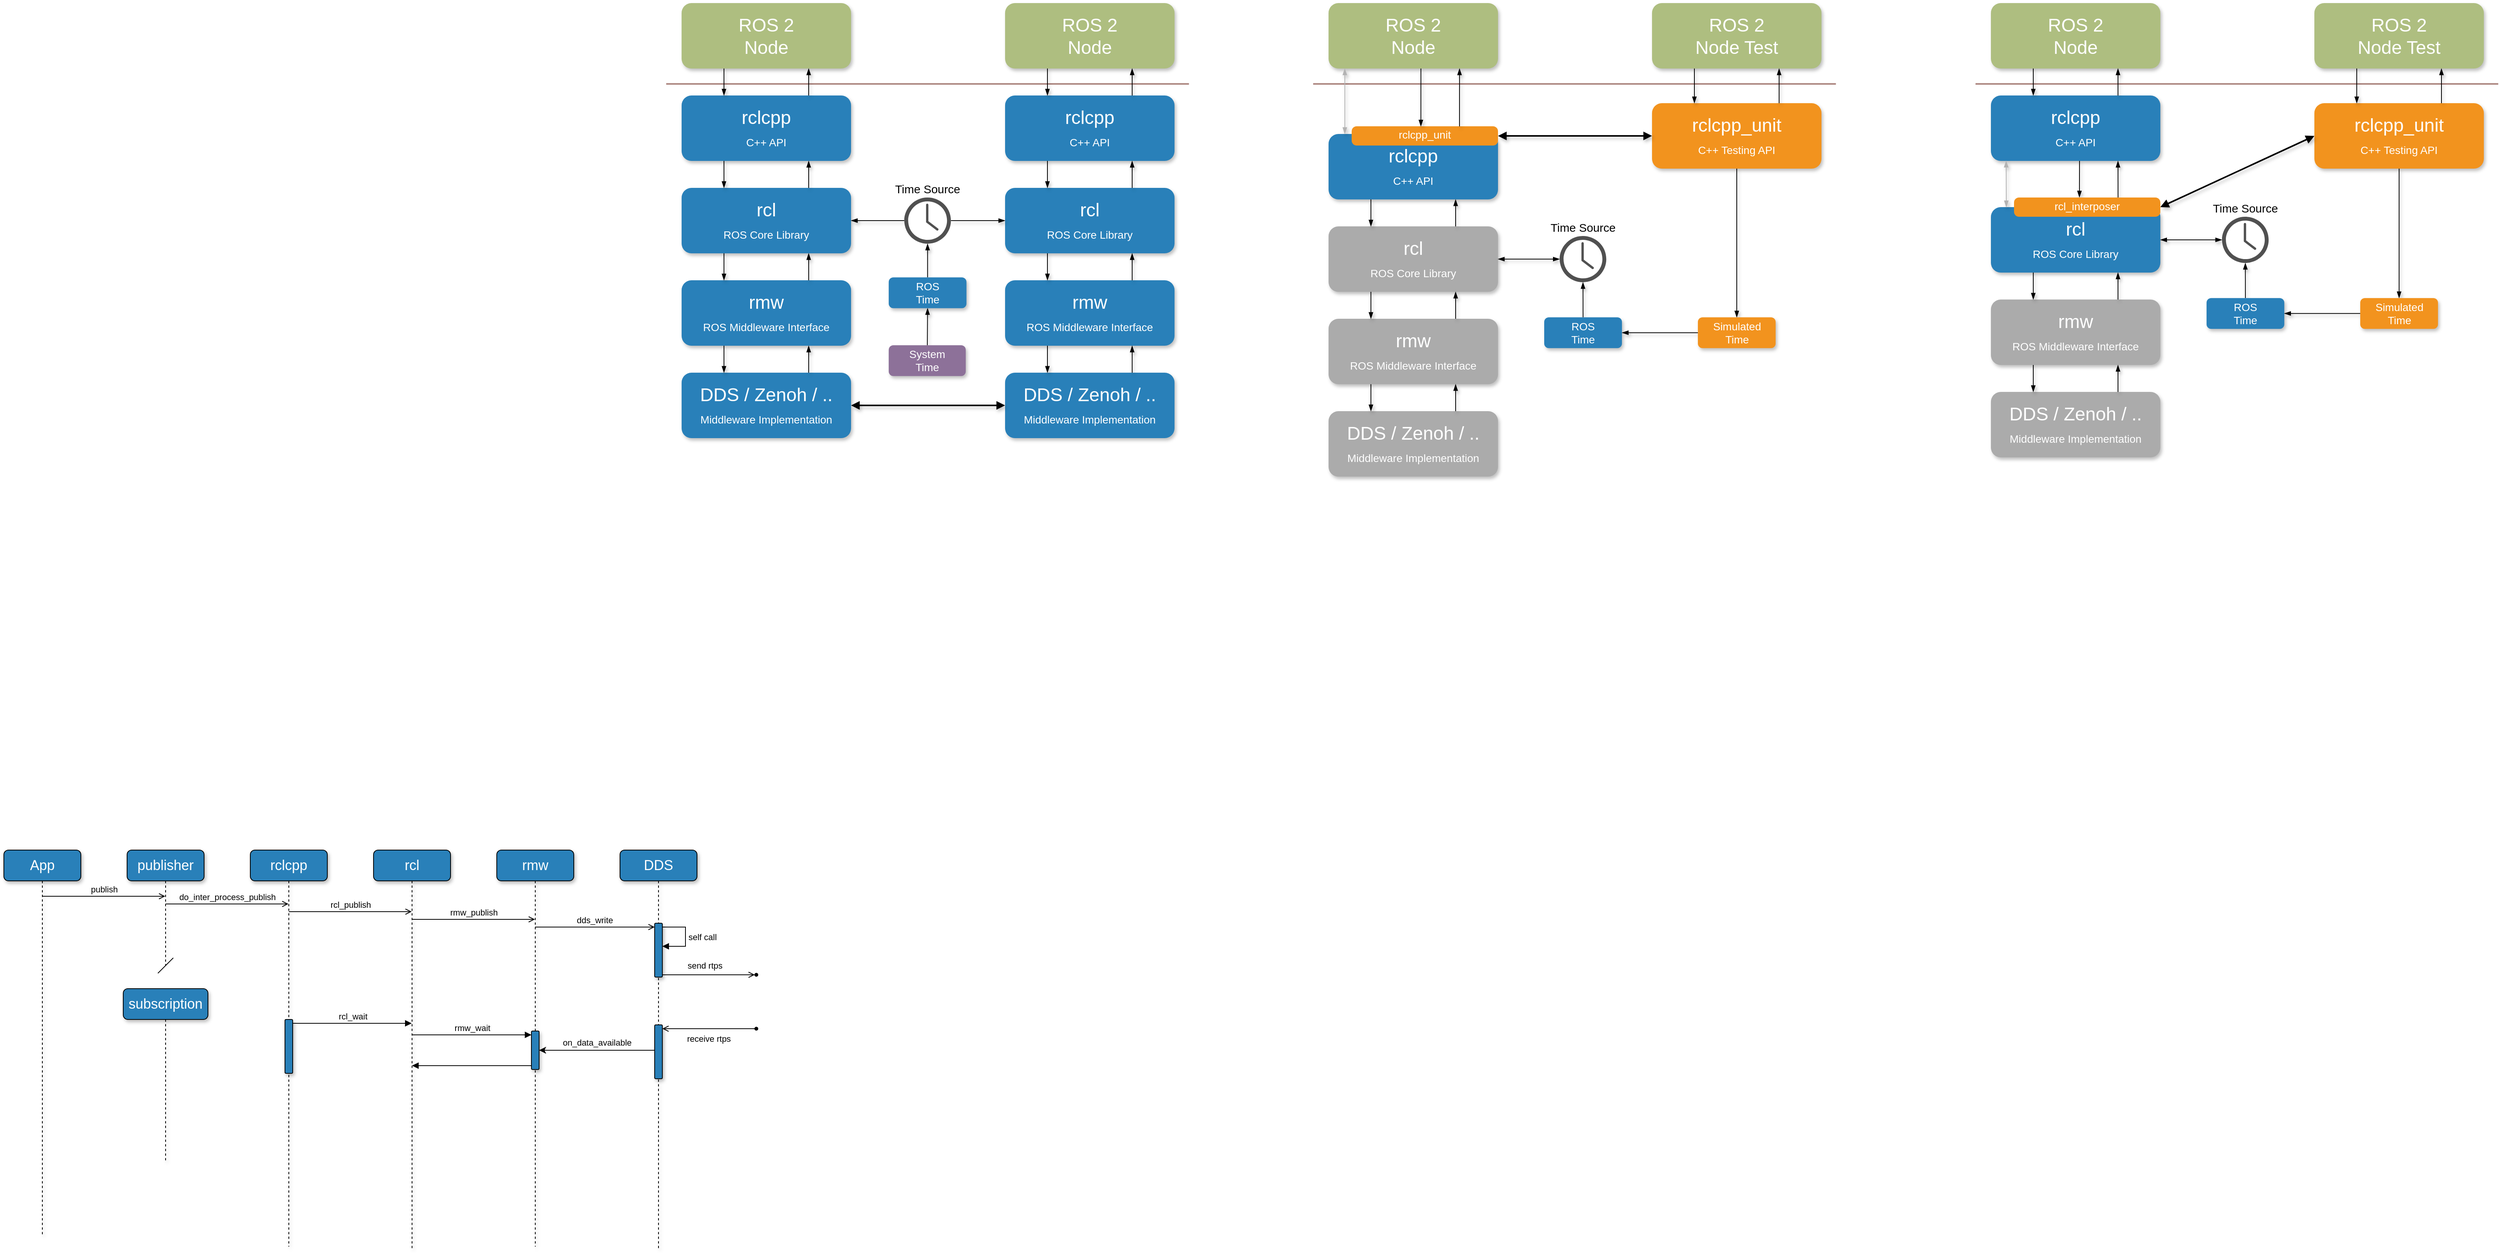 <mxfile version="27.0.5">
  <diagram name="Page-1" id="fbcf5db9-b524-4cd4-e4f3-379dc89c3999">
    <mxGraphModel dx="3605" dy="1535" grid="1" gridSize="5" guides="1" tooltips="1" connect="1" arrows="1" fold="1" page="1" pageScale="1" pageWidth="850" pageHeight="1100" background="none" math="0" shadow="0">
      <root>
        <mxCell id="0" />
        <mxCell id="1" parent="0" />
        <mxCell id="2a0f93b5c73ef8e7-1" value="" style="line;strokeWidth=2;direction=south;html=1;fillColor=none;fontSize=13;fontColor=#000000;align=center;strokeColor=light-dark(#ac8680, #ec8f82);rotation=90;" parent="1" vertex="1">
          <mxGeometry x="374.38" y="-114.37" width="10" height="678.75" as="geometry" />
        </mxCell>
        <mxCell id="2a0f93b5c73ef8e7-4" value="rclcpp&lt;div&gt;&lt;font style=&quot;font-size: 14px;&quot;&gt;C++ API&lt;/font&gt;&lt;/div&gt;" style="rounded=1;whiteSpace=wrap;html=1;strokeColor=none;strokeWidth=1;fillColor=#2980B9;fontSize=24;fontColor=#FFFFFF;align=center;gradientColor=none;gradientDirection=east;verticalAlign=middle;shadow=1;" parent="1" vertex="1">
          <mxGeometry x="60" y="240" width="220" height="85" as="geometry" />
        </mxCell>
        <mxCell id="S-ND-zWsVGXMze0sxAtu-1" value="ROS 2&lt;div&gt;Node&lt;/div&gt;" style="rounded=1;whiteSpace=wrap;html=1;strokeColor=none;strokeWidth=1;fillColor=#AEBE80;fontSize=24;fontColor=#FFFFFF;align=center;gradientColor=none;gradientDirection=east;verticalAlign=middle;shadow=1;" parent="1" vertex="1">
          <mxGeometry x="60" y="120" width="220" height="85" as="geometry" />
        </mxCell>
        <mxCell id="S-ND-zWsVGXMze0sxAtu-3" value="rcl&lt;div&gt;&lt;span style=&quot;font-size: 14px;&quot;&gt;ROS Core Library&lt;/span&gt;&lt;/div&gt;" style="rounded=1;whiteSpace=wrap;html=1;strokeColor=none;strokeWidth=1;fillColor=#2980B9;fontSize=24;fontColor=#FFFFFF;align=center;gradientColor=none;gradientDirection=east;verticalAlign=middle;shadow=1;fontFamily=Helvetica;" parent="1" vertex="1">
          <mxGeometry x="60" y="360" width="220" height="85" as="geometry" />
        </mxCell>
        <mxCell id="S-ND-zWsVGXMze0sxAtu-4" value="rmw&lt;br&gt;&lt;div&gt;&lt;span style=&quot;font-size: 14px;&quot;&gt;ROS Middleware Interface&lt;/span&gt;&lt;/div&gt;" style="rounded=1;whiteSpace=wrap;html=1;strokeColor=none;strokeWidth=1;fillColor=#2980B9;fontSize=24;fontColor=#FFFFFF;align=center;gradientColor=none;gradientDirection=east;verticalAlign=middle;shadow=1;fontFamily=Helvetica;" parent="1" vertex="1">
          <mxGeometry x="60" y="480" width="220" height="85" as="geometry" />
        </mxCell>
        <mxCell id="S-ND-zWsVGXMze0sxAtu-5" value="DDS / Zenoh / ..&lt;br&gt;&lt;div&gt;&lt;span style=&quot;font-size: 14px;&quot;&gt;Middleware Implementation&lt;/span&gt;&lt;/div&gt;" style="rounded=1;whiteSpace=wrap;html=1;strokeColor=none;strokeWidth=1;fillColor=#2980B9;fontSize=24;fontColor=#FFFFFF;align=center;gradientColor=none;gradientDirection=east;verticalAlign=middle;shadow=1;fontFamily=Helvetica;" parent="1" vertex="1">
          <mxGeometry x="60" y="600" width="220" height="85" as="geometry" />
        </mxCell>
        <mxCell id="S-ND-zWsVGXMze0sxAtu-9" value="" style="endArrow=blockThin;html=1;rounded=0;shadow=1;hachureGap=4;strokeColor=default;align=center;verticalAlign=middle;fontFamily=Architects Daughter;fontSource=https%3A%2F%2Ffonts.googleapis.com%2Fcss%3Ffamily%3DArchitects%2BDaughter;fontSize=11;fontColor=default;labelBackgroundColor=default;flowAnimation=0;targetPerimeterSpacing=0;curved=0;endFill=1;exitX=0.25;exitY=1;exitDx=0;exitDy=0;entryX=0.25;entryY=0;entryDx=0;entryDy=0;" parent="1" source="2a0f93b5c73ef8e7-4" target="S-ND-zWsVGXMze0sxAtu-3" edge="1">
          <mxGeometry width="50" height="50" relative="1" as="geometry">
            <mxPoint x="340" y="460" as="sourcePoint" />
            <mxPoint x="390" y="410" as="targetPoint" />
          </mxGeometry>
        </mxCell>
        <mxCell id="S-ND-zWsVGXMze0sxAtu-11" value="" style="endArrow=blockThin;html=1;rounded=0;shadow=1;hachureGap=4;strokeColor=default;align=center;verticalAlign=middle;fontFamily=Architects Daughter;fontSource=https%3A%2F%2Ffonts.googleapis.com%2Fcss%3Ffamily%3DArchitects%2BDaughter;fontSize=11;fontColor=default;labelBackgroundColor=default;flowAnimation=0;targetPerimeterSpacing=0;curved=0;entryX=0.75;entryY=1;entryDx=0;entryDy=0;exitX=0.75;exitY=0;exitDx=0;exitDy=0;endFill=1;" parent="1" source="S-ND-zWsVGXMze0sxAtu-3" target="2a0f93b5c73ef8e7-4" edge="1">
          <mxGeometry width="50" height="50" relative="1" as="geometry">
            <mxPoint x="340" y="460" as="sourcePoint" />
            <mxPoint x="390" y="410" as="targetPoint" />
          </mxGeometry>
        </mxCell>
        <mxCell id="S-ND-zWsVGXMze0sxAtu-12" value="" style="endArrow=blockThin;html=1;rounded=0;shadow=1;hachureGap=4;strokeColor=default;align=center;verticalAlign=middle;fontFamily=Architects Daughter;fontSource=https%3A%2F%2Ffonts.googleapis.com%2Fcss%3Ffamily%3DArchitects%2BDaughter;fontSize=11;fontColor=default;labelBackgroundColor=default;flowAnimation=0;targetPerimeterSpacing=0;curved=0;endFill=1;exitX=0.25;exitY=1;exitDx=0;exitDy=0;entryX=0.25;entryY=0;entryDx=0;entryDy=0;" parent="1" source="S-ND-zWsVGXMze0sxAtu-3" target="S-ND-zWsVGXMze0sxAtu-4" edge="1">
          <mxGeometry width="50" height="50" relative="1" as="geometry">
            <mxPoint x="84.8" y="445" as="sourcePoint" />
            <mxPoint x="84.8" y="480" as="targetPoint" />
          </mxGeometry>
        </mxCell>
        <mxCell id="S-ND-zWsVGXMze0sxAtu-13" value="" style="endArrow=blockThin;html=1;rounded=0;shadow=1;hachureGap=4;strokeColor=default;align=center;verticalAlign=middle;fontFamily=Architects Daughter;fontSource=https%3A%2F%2Ffonts.googleapis.com%2Fcss%3Ffamily%3DArchitects%2BDaughter;fontSize=11;fontColor=default;labelBackgroundColor=default;flowAnimation=0;targetPerimeterSpacing=0;curved=0;endFill=1;exitX=0.25;exitY=1;exitDx=0;exitDy=0;entryX=0.25;entryY=0;entryDx=0;entryDy=0;" parent="1" source="S-ND-zWsVGXMze0sxAtu-4" target="S-ND-zWsVGXMze0sxAtu-5" edge="1">
          <mxGeometry width="50" height="50" relative="1" as="geometry">
            <mxPoint x="40" y="550" as="sourcePoint" />
            <mxPoint x="40" y="585" as="targetPoint" />
          </mxGeometry>
        </mxCell>
        <mxCell id="S-ND-zWsVGXMze0sxAtu-15" value="" style="endArrow=blockThin;html=1;rounded=0;shadow=1;hachureGap=4;strokeColor=default;align=center;verticalAlign=middle;fontFamily=Architects Daughter;fontSource=https%3A%2F%2Ffonts.googleapis.com%2Fcss%3Ffamily%3DArchitects%2BDaughter;fontSize=11;fontColor=default;labelBackgroundColor=default;flowAnimation=0;targetPerimeterSpacing=0;curved=0;entryX=0.75;entryY=1;entryDx=0;entryDy=0;exitX=0.75;exitY=0;exitDx=0;exitDy=0;endFill=1;" parent="1" source="S-ND-zWsVGXMze0sxAtu-4" target="S-ND-zWsVGXMze0sxAtu-3" edge="1">
          <mxGeometry width="50" height="50" relative="1" as="geometry">
            <mxPoint x="310" y="495" as="sourcePoint" />
            <mxPoint x="310" y="460" as="targetPoint" />
          </mxGeometry>
        </mxCell>
        <mxCell id="S-ND-zWsVGXMze0sxAtu-16" value="" style="endArrow=blockThin;html=1;rounded=0;shadow=1;hachureGap=4;strokeColor=default;align=center;verticalAlign=middle;fontFamily=Architects Daughter;fontSource=https%3A%2F%2Ffonts.googleapis.com%2Fcss%3Ffamily%3DArchitects%2BDaughter;fontSize=11;fontColor=default;labelBackgroundColor=default;flowAnimation=0;targetPerimeterSpacing=0;curved=0;entryX=0.75;entryY=1;entryDx=0;entryDy=0;exitX=0.75;exitY=0;exitDx=0;exitDy=0;endFill=1;" parent="1" source="S-ND-zWsVGXMze0sxAtu-5" target="S-ND-zWsVGXMze0sxAtu-4" edge="1">
          <mxGeometry width="50" height="50" relative="1" as="geometry">
            <mxPoint x="320" y="595" as="sourcePoint" />
            <mxPoint x="320" y="560" as="targetPoint" />
          </mxGeometry>
        </mxCell>
        <mxCell id="S-ND-zWsVGXMze0sxAtu-17" value="" style="endArrow=blockThin;html=1;rounded=0;shadow=1;hachureGap=4;strokeColor=default;align=center;verticalAlign=middle;fontFamily=Architects Daughter;fontSource=https%3A%2F%2Ffonts.googleapis.com%2Fcss%3Ffamily%3DArchitects%2BDaughter;fontSize=11;fontColor=default;labelBackgroundColor=default;flowAnimation=0;targetPerimeterSpacing=0;curved=0;entryX=0.75;entryY=1;entryDx=0;entryDy=0;exitX=0.75;exitY=0;exitDx=0;exitDy=0;endFill=1;" parent="1" source="2a0f93b5c73ef8e7-4" target="S-ND-zWsVGXMze0sxAtu-1" edge="1">
          <mxGeometry width="50" height="50" relative="1" as="geometry">
            <mxPoint x="280" y="240" as="sourcePoint" />
            <mxPoint x="280" y="205" as="targetPoint" />
          </mxGeometry>
        </mxCell>
        <mxCell id="S-ND-zWsVGXMze0sxAtu-18" value="" style="endArrow=blockThin;html=1;rounded=0;shadow=1;hachureGap=4;strokeColor=default;align=center;verticalAlign=middle;fontFamily=Architects Daughter;fontSource=https%3A%2F%2Ffonts.googleapis.com%2Fcss%3Ffamily%3DArchitects%2BDaughter;fontSize=11;fontColor=default;labelBackgroundColor=default;flowAnimation=0;targetPerimeterSpacing=0;curved=0;endFill=1;exitX=0.25;exitY=1;exitDx=0;exitDy=0;entryX=0.25;entryY=0;entryDx=0;entryDy=0;" parent="1" source="S-ND-zWsVGXMze0sxAtu-1" target="2a0f93b5c73ef8e7-4" edge="1">
          <mxGeometry width="50" height="50" relative="1" as="geometry">
            <mxPoint x="125" y="335" as="sourcePoint" />
            <mxPoint x="125" y="370" as="targetPoint" />
          </mxGeometry>
        </mxCell>
        <mxCell id="S-ND-zWsVGXMze0sxAtu-25" value="" style="line;strokeWidth=2;direction=south;html=1;fillColor=none;fontSize=13;fontColor=#000000;align=center;strokeColor=light-dark(#ac8680, #ec8f82);rotation=90;" parent="1" vertex="1">
          <mxGeometry x="1214.38" y="-114.37" width="10" height="678.75" as="geometry" />
        </mxCell>
        <mxCell id="S-ND-zWsVGXMze0sxAtu-86" style="edgeStyle=none;shape=connector;curved=0;rounded=0;hachureGap=4;orthogonalLoop=1;jettySize=auto;html=1;entryX=0.5;entryY=0;entryDx=0;entryDy=0;shadow=1;strokeColor=default;align=center;verticalAlign=middle;fontFamily=Architects Daughter;fontSource=https%3A%2F%2Ffonts.googleapis.com%2Fcss%3Ffamily%3DArchitects%2BDaughter;fontSize=11;fontColor=default;labelBackgroundColor=default;startArrow=none;startFill=0;endArrow=blockThin;endFill=1;flowAnimation=0;targetPerimeterSpacing=0;" parent="1" source="S-ND-zWsVGXMze0sxAtu-26" target="S-ND-zWsVGXMze0sxAtu-84" edge="1">
          <mxGeometry relative="1" as="geometry" />
        </mxCell>
        <mxCell id="S-ND-zWsVGXMze0sxAtu-26" value="rclcpp_unit&lt;div&gt;&lt;font style=&quot;font-size: 14px;&quot;&gt;C++ Testing API&lt;/font&gt;&lt;/div&gt;" style="rounded=1;whiteSpace=wrap;html=1;strokeColor=none;strokeWidth=1;fillColor=#F2931E;fontSize=24;fontColor=#FFFFFF;align=center;gradientColor=none;gradientDirection=east;verticalAlign=middle;shadow=1;" parent="1" vertex="1">
          <mxGeometry x="1320" y="250" width="220" height="85" as="geometry" />
        </mxCell>
        <mxCell id="S-ND-zWsVGXMze0sxAtu-27" value="rclcpp&lt;div&gt;&lt;font style=&quot;font-size: 14px;&quot;&gt;C++ API&lt;/font&gt;&lt;/div&gt;" style="rounded=1;whiteSpace=wrap;html=1;strokeColor=none;strokeWidth=1;fillColor=#2980B9;fontSize=24;fontColor=#FFFFFF;align=center;gradientColor=none;gradientDirection=east;verticalAlign=middle;shadow=1;fontFamily=Helvetica;" parent="1" vertex="1">
          <mxGeometry x="900" y="290" width="220" height="85" as="geometry" />
        </mxCell>
        <mxCell id="S-ND-zWsVGXMze0sxAtu-28" value="ROS 2&lt;div&gt;Node&lt;/div&gt;" style="rounded=1;whiteSpace=wrap;html=1;strokeColor=none;strokeWidth=1;fillColor=#AEBE80;fontSize=24;fontColor=#FFFFFF;align=center;gradientColor=none;gradientDirection=east;verticalAlign=middle;shadow=1;fontFamily=Helvetica;" parent="1" vertex="1">
          <mxGeometry x="900" y="120" width="220" height="85" as="geometry" />
        </mxCell>
        <mxCell id="S-ND-zWsVGXMze0sxAtu-29" value="rcl&lt;div&gt;&lt;span style=&quot;font-size: 14px;&quot;&gt;ROS Core Library&lt;/span&gt;&lt;/div&gt;" style="rounded=1;whiteSpace=wrap;html=1;strokeColor=none;strokeWidth=1;fillColor=#ABABAB;fontSize=24;fontColor=#FFFFFF;align=center;gradientColor=none;gradientDirection=east;verticalAlign=middle;shadow=1;" parent="1" vertex="1">
          <mxGeometry x="900" y="410" width="220" height="85" as="geometry" />
        </mxCell>
        <mxCell id="S-ND-zWsVGXMze0sxAtu-30" value="rmw&lt;br&gt;&lt;div&gt;&lt;span style=&quot;font-size: 14px;&quot;&gt;ROS Middleware Interface&lt;/span&gt;&lt;/div&gt;" style="rounded=1;whiteSpace=wrap;html=1;strokeColor=none;strokeWidth=1;fillColor=#ABABAB;fontSize=24;fontColor=#FFFFFF;align=center;gradientColor=none;gradientDirection=east;verticalAlign=middle;shadow=1;" parent="1" vertex="1">
          <mxGeometry x="900" y="530" width="220" height="85" as="geometry" />
        </mxCell>
        <mxCell id="S-ND-zWsVGXMze0sxAtu-31" value="DDS / Zenoh / ..&lt;br&gt;&lt;div&gt;&lt;span style=&quot;font-size: 14px;&quot;&gt;Middleware Implementation&lt;/span&gt;&lt;/div&gt;" style="rounded=1;whiteSpace=wrap;html=1;strokeColor=none;strokeWidth=1;fillColor=#ABABAB;fontSize=24;fontColor=#FFFFFF;align=center;gradientColor=none;gradientDirection=east;verticalAlign=middle;shadow=1;" parent="1" vertex="1">
          <mxGeometry x="900" y="650" width="220" height="85" as="geometry" />
        </mxCell>
        <mxCell id="S-ND-zWsVGXMze0sxAtu-32" value="ROS 2&lt;div&gt;Node Test&lt;/div&gt;" style="rounded=1;whiteSpace=wrap;html=1;strokeColor=none;strokeWidth=1;fillColor=#AEBE80;fontSize=24;fontColor=#FFFFFF;align=center;gradientColor=none;gradientDirection=east;verticalAlign=middle;shadow=1;fontFamily=Helvetica;" parent="1" vertex="1">
          <mxGeometry x="1320" y="120" width="220" height="85" as="geometry" />
        </mxCell>
        <mxCell id="S-ND-zWsVGXMze0sxAtu-33" value="" style="endArrow=blockThin;html=1;rounded=0;shadow=1;hachureGap=4;strokeColor=default;align=center;verticalAlign=middle;fontFamily=Architects Daughter;fontSource=https%3A%2F%2Ffonts.googleapis.com%2Fcss%3Ffamily%3DArchitects%2BDaughter;fontSize=11;fontColor=default;labelBackgroundColor=default;flowAnimation=0;targetPerimeterSpacing=0;curved=0;endFill=1;exitX=0.25;exitY=1;exitDx=0;exitDy=0;entryX=0.25;entryY=0;entryDx=0;entryDy=0;" parent="1" source="S-ND-zWsVGXMze0sxAtu-27" target="S-ND-zWsVGXMze0sxAtu-29" edge="1">
          <mxGeometry width="50" height="50" relative="1" as="geometry">
            <mxPoint x="1180" y="510" as="sourcePoint" />
            <mxPoint x="1230" y="460" as="targetPoint" />
          </mxGeometry>
        </mxCell>
        <mxCell id="S-ND-zWsVGXMze0sxAtu-34" value="" style="endArrow=blockThin;html=1;rounded=0;shadow=1;hachureGap=4;strokeColor=default;align=center;verticalAlign=middle;fontFamily=Architects Daughter;fontSource=https%3A%2F%2Ffonts.googleapis.com%2Fcss%3Ffamily%3DArchitects%2BDaughter;fontSize=11;fontColor=default;labelBackgroundColor=default;flowAnimation=0;targetPerimeterSpacing=0;curved=0;entryX=0.75;entryY=1;entryDx=0;entryDy=0;exitX=0.75;exitY=0;exitDx=0;exitDy=0;endFill=1;" parent="1" source="S-ND-zWsVGXMze0sxAtu-29" target="S-ND-zWsVGXMze0sxAtu-27" edge="1">
          <mxGeometry width="50" height="50" relative="1" as="geometry">
            <mxPoint x="1180" y="510" as="sourcePoint" />
            <mxPoint x="1230" y="460" as="targetPoint" />
          </mxGeometry>
        </mxCell>
        <mxCell id="S-ND-zWsVGXMze0sxAtu-35" value="" style="endArrow=blockThin;html=1;rounded=0;shadow=1;hachureGap=4;strokeColor=default;align=center;verticalAlign=middle;fontFamily=Architects Daughter;fontSource=https%3A%2F%2Ffonts.googleapis.com%2Fcss%3Ffamily%3DArchitects%2BDaughter;fontSize=11;fontColor=default;labelBackgroundColor=default;flowAnimation=0;targetPerimeterSpacing=0;curved=0;endFill=1;exitX=0.25;exitY=1;exitDx=0;exitDy=0;entryX=0.25;entryY=0;entryDx=0;entryDy=0;" parent="1" source="S-ND-zWsVGXMze0sxAtu-29" target="S-ND-zWsVGXMze0sxAtu-30" edge="1">
          <mxGeometry width="50" height="50" relative="1" as="geometry">
            <mxPoint x="924.8" y="495" as="sourcePoint" />
            <mxPoint x="924.8" y="530" as="targetPoint" />
          </mxGeometry>
        </mxCell>
        <mxCell id="S-ND-zWsVGXMze0sxAtu-36" value="" style="endArrow=blockThin;html=1;rounded=0;shadow=1;hachureGap=4;strokeColor=default;align=center;verticalAlign=middle;fontFamily=Architects Daughter;fontSource=https%3A%2F%2Ffonts.googleapis.com%2Fcss%3Ffamily%3DArchitects%2BDaughter;fontSize=11;fontColor=default;labelBackgroundColor=default;flowAnimation=0;targetPerimeterSpacing=0;curved=0;endFill=1;exitX=0.25;exitY=1;exitDx=0;exitDy=0;entryX=0.25;entryY=0;entryDx=0;entryDy=0;" parent="1" source="S-ND-zWsVGXMze0sxAtu-30" target="S-ND-zWsVGXMze0sxAtu-31" edge="1">
          <mxGeometry width="50" height="50" relative="1" as="geometry">
            <mxPoint x="880" y="600" as="sourcePoint" />
            <mxPoint x="880" y="635" as="targetPoint" />
          </mxGeometry>
        </mxCell>
        <mxCell id="S-ND-zWsVGXMze0sxAtu-37" value="" style="endArrow=blockThin;html=1;rounded=0;shadow=1;hachureGap=4;strokeColor=default;align=center;verticalAlign=middle;fontFamily=Architects Daughter;fontSource=https%3A%2F%2Ffonts.googleapis.com%2Fcss%3Ffamily%3DArchitects%2BDaughter;fontSize=11;fontColor=default;labelBackgroundColor=default;flowAnimation=0;targetPerimeterSpacing=0;curved=0;entryX=0.75;entryY=1;entryDx=0;entryDy=0;exitX=0.75;exitY=0;exitDx=0;exitDy=0;endFill=1;" parent="1" source="S-ND-zWsVGXMze0sxAtu-30" target="S-ND-zWsVGXMze0sxAtu-29" edge="1">
          <mxGeometry width="50" height="50" relative="1" as="geometry">
            <mxPoint x="1150" y="545" as="sourcePoint" />
            <mxPoint x="1150" y="510" as="targetPoint" />
          </mxGeometry>
        </mxCell>
        <mxCell id="S-ND-zWsVGXMze0sxAtu-38" value="" style="endArrow=blockThin;html=1;rounded=0;shadow=1;hachureGap=4;strokeColor=default;align=center;verticalAlign=middle;fontFamily=Architects Daughter;fontSource=https%3A%2F%2Ffonts.googleapis.com%2Fcss%3Ffamily%3DArchitects%2BDaughter;fontSize=11;fontColor=default;labelBackgroundColor=default;flowAnimation=0;targetPerimeterSpacing=0;curved=0;entryX=0.75;entryY=1;entryDx=0;entryDy=0;exitX=0.75;exitY=0;exitDx=0;exitDy=0;endFill=1;" parent="1" source="S-ND-zWsVGXMze0sxAtu-31" target="S-ND-zWsVGXMze0sxAtu-30" edge="1">
          <mxGeometry width="50" height="50" relative="1" as="geometry">
            <mxPoint x="1160" y="645" as="sourcePoint" />
            <mxPoint x="1160" y="610" as="targetPoint" />
          </mxGeometry>
        </mxCell>
        <mxCell id="S-ND-zWsVGXMze0sxAtu-41" value="rclcpp&lt;div&gt;&lt;font style=&quot;font-size: 14px;&quot;&gt;C++ API&lt;/font&gt;&lt;/div&gt;" style="rounded=1;whiteSpace=wrap;html=1;strokeColor=none;strokeWidth=1;fillColor=#2980B9;fontSize=24;fontColor=#FFFFFF;align=center;gradientColor=none;gradientDirection=east;verticalAlign=middle;shadow=1;fontFamily=Helvetica;" parent="1" vertex="1">
          <mxGeometry x="480" y="240" width="220" height="85" as="geometry" />
        </mxCell>
        <mxCell id="S-ND-zWsVGXMze0sxAtu-42" value="ROS 2&lt;div&gt;Node&lt;/div&gt;" style="rounded=1;whiteSpace=wrap;html=1;strokeColor=none;strokeWidth=1;fillColor=#AEBE80;fontSize=24;fontColor=#FFFFFF;align=center;gradientColor=none;gradientDirection=east;verticalAlign=middle;shadow=1;fontFamily=Helvetica;" parent="1" vertex="1">
          <mxGeometry x="480" y="120" width="220" height="85" as="geometry" />
        </mxCell>
        <mxCell id="S-ND-zWsVGXMze0sxAtu-43" value="rcl&lt;div&gt;&lt;span style=&quot;font-size: 14px;&quot;&gt;ROS Core Library&lt;/span&gt;&lt;/div&gt;" style="rounded=1;whiteSpace=wrap;html=1;strokeColor=none;strokeWidth=1;fillColor=#2980B9;fontSize=24;fontColor=#FFFFFF;align=center;gradientColor=none;gradientDirection=east;verticalAlign=middle;shadow=1;fontFamily=Helvetica;" parent="1" vertex="1">
          <mxGeometry x="480" y="360" width="220" height="85" as="geometry" />
        </mxCell>
        <mxCell id="S-ND-zWsVGXMze0sxAtu-44" value="rmw&lt;br&gt;&lt;div&gt;&lt;span style=&quot;font-size: 14px;&quot;&gt;ROS Middleware Interface&lt;/span&gt;&lt;/div&gt;" style="rounded=1;whiteSpace=wrap;html=1;strokeColor=none;strokeWidth=1;fillColor=#2980B9;fontSize=24;fontColor=#FFFFFF;align=center;gradientColor=none;gradientDirection=east;verticalAlign=middle;shadow=1;fontFamily=Helvetica;" parent="1" vertex="1">
          <mxGeometry x="480" y="480" width="220" height="85" as="geometry" />
        </mxCell>
        <mxCell id="S-ND-zWsVGXMze0sxAtu-45" value="DDS / Zenoh / ..&lt;br&gt;&lt;div&gt;&lt;span style=&quot;font-size: 14px;&quot;&gt;Middleware Implementation&lt;/span&gt;&lt;/div&gt;" style="rounded=1;whiteSpace=wrap;html=1;strokeColor=none;strokeWidth=1;fillColor=#2980B9;fontSize=24;fontColor=#FFFFFF;align=center;gradientColor=none;gradientDirection=east;verticalAlign=middle;shadow=1;fontFamily=Helvetica;" parent="1" vertex="1">
          <mxGeometry x="480" y="600" width="220" height="85" as="geometry" />
        </mxCell>
        <mxCell id="S-ND-zWsVGXMze0sxAtu-46" value="" style="endArrow=blockThin;html=1;rounded=0;shadow=1;hachureGap=4;strokeColor=default;align=center;verticalAlign=middle;fontFamily=Architects Daughter;fontSource=https%3A%2F%2Ffonts.googleapis.com%2Fcss%3Ffamily%3DArchitects%2BDaughter;fontSize=11;fontColor=default;labelBackgroundColor=default;flowAnimation=0;targetPerimeterSpacing=0;curved=0;endFill=1;exitX=0.25;exitY=1;exitDx=0;exitDy=0;entryX=0.25;entryY=0;entryDx=0;entryDy=0;" parent="1" source="S-ND-zWsVGXMze0sxAtu-41" target="S-ND-zWsVGXMze0sxAtu-43" edge="1">
          <mxGeometry width="50" height="50" relative="1" as="geometry">
            <mxPoint x="760" y="460" as="sourcePoint" />
            <mxPoint x="810" y="410" as="targetPoint" />
          </mxGeometry>
        </mxCell>
        <mxCell id="S-ND-zWsVGXMze0sxAtu-47" value="" style="endArrow=blockThin;html=1;rounded=0;shadow=1;hachureGap=4;strokeColor=default;align=center;verticalAlign=middle;fontFamily=Architects Daughter;fontSource=https%3A%2F%2Ffonts.googleapis.com%2Fcss%3Ffamily%3DArchitects%2BDaughter;fontSize=11;fontColor=default;labelBackgroundColor=default;flowAnimation=0;targetPerimeterSpacing=0;curved=0;entryX=0.75;entryY=1;entryDx=0;entryDy=0;exitX=0.75;exitY=0;exitDx=0;exitDy=0;endFill=1;" parent="1" source="S-ND-zWsVGXMze0sxAtu-43" target="S-ND-zWsVGXMze0sxAtu-41" edge="1">
          <mxGeometry width="50" height="50" relative="1" as="geometry">
            <mxPoint x="760" y="460" as="sourcePoint" />
            <mxPoint x="810" y="410" as="targetPoint" />
          </mxGeometry>
        </mxCell>
        <mxCell id="S-ND-zWsVGXMze0sxAtu-48" value="" style="endArrow=blockThin;html=1;rounded=0;shadow=1;hachureGap=4;strokeColor=default;align=center;verticalAlign=middle;fontFamily=Architects Daughter;fontSource=https%3A%2F%2Ffonts.googleapis.com%2Fcss%3Ffamily%3DArchitects%2BDaughter;fontSize=11;fontColor=default;labelBackgroundColor=default;flowAnimation=0;targetPerimeterSpacing=0;curved=0;endFill=1;exitX=0.25;exitY=1;exitDx=0;exitDy=0;entryX=0.25;entryY=0;entryDx=0;entryDy=0;" parent="1" source="S-ND-zWsVGXMze0sxAtu-43" target="S-ND-zWsVGXMze0sxAtu-44" edge="1">
          <mxGeometry width="50" height="50" relative="1" as="geometry">
            <mxPoint x="504.8" y="445" as="sourcePoint" />
            <mxPoint x="504.8" y="480" as="targetPoint" />
          </mxGeometry>
        </mxCell>
        <mxCell id="S-ND-zWsVGXMze0sxAtu-49" value="" style="endArrow=blockThin;html=1;rounded=0;shadow=1;hachureGap=4;strokeColor=default;align=center;verticalAlign=middle;fontFamily=Architects Daughter;fontSource=https%3A%2F%2Ffonts.googleapis.com%2Fcss%3Ffamily%3DArchitects%2BDaughter;fontSize=11;fontColor=default;labelBackgroundColor=default;flowAnimation=0;targetPerimeterSpacing=0;curved=0;endFill=1;exitX=0.25;exitY=1;exitDx=0;exitDy=0;entryX=0.25;entryY=0;entryDx=0;entryDy=0;" parent="1" source="S-ND-zWsVGXMze0sxAtu-44" target="S-ND-zWsVGXMze0sxAtu-45" edge="1">
          <mxGeometry width="50" height="50" relative="1" as="geometry">
            <mxPoint x="460" y="550" as="sourcePoint" />
            <mxPoint x="460" y="585" as="targetPoint" />
          </mxGeometry>
        </mxCell>
        <mxCell id="S-ND-zWsVGXMze0sxAtu-50" value="" style="endArrow=blockThin;html=1;rounded=0;shadow=1;hachureGap=4;strokeColor=default;align=center;verticalAlign=middle;fontFamily=Architects Daughter;fontSource=https%3A%2F%2Ffonts.googleapis.com%2Fcss%3Ffamily%3DArchitects%2BDaughter;fontSize=11;fontColor=default;labelBackgroundColor=default;flowAnimation=0;targetPerimeterSpacing=0;curved=0;entryX=0.75;entryY=1;entryDx=0;entryDy=0;exitX=0.75;exitY=0;exitDx=0;exitDy=0;endFill=1;" parent="1" source="S-ND-zWsVGXMze0sxAtu-44" target="S-ND-zWsVGXMze0sxAtu-43" edge="1">
          <mxGeometry width="50" height="50" relative="1" as="geometry">
            <mxPoint x="730" y="495" as="sourcePoint" />
            <mxPoint x="730" y="460" as="targetPoint" />
          </mxGeometry>
        </mxCell>
        <mxCell id="S-ND-zWsVGXMze0sxAtu-51" value="" style="endArrow=blockThin;html=1;rounded=0;shadow=1;hachureGap=4;strokeColor=default;align=center;verticalAlign=middle;fontFamily=Architects Daughter;fontSource=https%3A%2F%2Ffonts.googleapis.com%2Fcss%3Ffamily%3DArchitects%2BDaughter;fontSize=11;fontColor=default;labelBackgroundColor=default;flowAnimation=0;targetPerimeterSpacing=0;curved=0;entryX=0.75;entryY=1;entryDx=0;entryDy=0;exitX=0.75;exitY=0;exitDx=0;exitDy=0;endFill=1;" parent="1" source="S-ND-zWsVGXMze0sxAtu-45" target="S-ND-zWsVGXMze0sxAtu-44" edge="1">
          <mxGeometry width="50" height="50" relative="1" as="geometry">
            <mxPoint x="740" y="595" as="sourcePoint" />
            <mxPoint x="740" y="560" as="targetPoint" />
          </mxGeometry>
        </mxCell>
        <mxCell id="S-ND-zWsVGXMze0sxAtu-52" value="" style="endArrow=blockThin;html=1;rounded=0;shadow=1;hachureGap=4;strokeColor=default;align=center;verticalAlign=middle;fontFamily=Architects Daughter;fontSource=https%3A%2F%2Ffonts.googleapis.com%2Fcss%3Ffamily%3DArchitects%2BDaughter;fontSize=11;fontColor=default;labelBackgroundColor=default;flowAnimation=0;targetPerimeterSpacing=0;curved=0;entryX=0.75;entryY=1;entryDx=0;entryDy=0;exitX=0.75;exitY=0;exitDx=0;exitDy=0;endFill=1;" parent="1" source="S-ND-zWsVGXMze0sxAtu-41" target="S-ND-zWsVGXMze0sxAtu-42" edge="1">
          <mxGeometry width="50" height="50" relative="1" as="geometry">
            <mxPoint x="700" y="240" as="sourcePoint" />
            <mxPoint x="700" y="205" as="targetPoint" />
          </mxGeometry>
        </mxCell>
        <mxCell id="S-ND-zWsVGXMze0sxAtu-53" value="" style="endArrow=blockThin;html=1;rounded=0;shadow=1;hachureGap=4;strokeColor=default;align=center;verticalAlign=middle;fontFamily=Architects Daughter;fontSource=https%3A%2F%2Ffonts.googleapis.com%2Fcss%3Ffamily%3DArchitects%2BDaughter;fontSize=11;fontColor=default;labelBackgroundColor=default;flowAnimation=0;targetPerimeterSpacing=0;curved=0;endFill=1;exitX=0.25;exitY=1;exitDx=0;exitDy=0;entryX=0.25;entryY=0;entryDx=0;entryDy=0;" parent="1" source="S-ND-zWsVGXMze0sxAtu-42" target="S-ND-zWsVGXMze0sxAtu-41" edge="1">
          <mxGeometry width="50" height="50" relative="1" as="geometry">
            <mxPoint x="545" y="335" as="sourcePoint" />
            <mxPoint x="545" y="370" as="targetPoint" />
          </mxGeometry>
        </mxCell>
        <mxCell id="S-ND-zWsVGXMze0sxAtu-54" value="" style="endArrow=block;startArrow=block;html=1;rounded=0;shadow=1;hachureGap=4;strokeColor=default;align=center;verticalAlign=middle;fontFamily=Architects Daughter;fontSource=https%3A%2F%2Ffonts.googleapis.com%2Fcss%3Ffamily%3DArchitects%2BDaughter;fontSize=11;fontColor=default;labelBackgroundColor=default;flowAnimation=0;targetPerimeterSpacing=0;curved=0;exitX=1;exitY=0.5;exitDx=0;exitDy=0;entryX=0;entryY=0.5;entryDx=0;entryDy=0;strokeWidth=2;startFill=1;endFill=1;" parent="1" source="S-ND-zWsVGXMze0sxAtu-5" target="S-ND-zWsVGXMze0sxAtu-45" edge="1">
          <mxGeometry width="50" height="50" relative="1" as="geometry">
            <mxPoint x="820" y="390" as="sourcePoint" />
            <mxPoint x="870" y="340" as="targetPoint" />
            <Array as="points" />
          </mxGeometry>
        </mxCell>
        <mxCell id="S-ND-zWsVGXMze0sxAtu-58" style="edgeStyle=none;shape=connector;curved=0;rounded=0;hachureGap=4;orthogonalLoop=1;jettySize=auto;html=1;entryX=1;entryY=0.5;entryDx=0;entryDy=0;shadow=1;strokeColor=default;align=center;verticalAlign=middle;fontFamily=Architects Daughter;fontSource=https%3A%2F%2Ffonts.googleapis.com%2Fcss%3Ffamily%3DArchitects%2BDaughter;fontSize=11;fontColor=default;labelBackgroundColor=default;startArrow=none;startFill=0;endArrow=blockThin;endFill=1;flowAnimation=0;targetPerimeterSpacing=0;" parent="1" source="S-ND-zWsVGXMze0sxAtu-57" target="S-ND-zWsVGXMze0sxAtu-3" edge="1">
          <mxGeometry relative="1" as="geometry" />
        </mxCell>
        <mxCell id="S-ND-zWsVGXMze0sxAtu-67" style="edgeStyle=none;shape=connector;curved=0;rounded=0;hachureGap=4;orthogonalLoop=1;jettySize=auto;html=1;entryX=0;entryY=0.5;entryDx=0;entryDy=0;shadow=1;strokeColor=default;align=center;verticalAlign=middle;fontFamily=Architects Daughter;fontSource=https%3A%2F%2Ffonts.googleapis.com%2Fcss%3Ffamily%3DArchitects%2BDaughter;fontSize=11;fontColor=default;labelBackgroundColor=default;startArrow=none;startFill=0;endArrow=blockThin;endFill=1;flowAnimation=0;targetPerimeterSpacing=0;" parent="1" source="S-ND-zWsVGXMze0sxAtu-57" target="S-ND-zWsVGXMze0sxAtu-43" edge="1">
          <mxGeometry relative="1" as="geometry" />
        </mxCell>
        <mxCell id="S-ND-zWsVGXMze0sxAtu-57" value="Time Source" style="pointerEvents=1;shadow=0;dashed=0;html=1;strokeColor=none;fillColor=#505050;labelPosition=center;verticalLabelPosition=top;verticalAlign=bottom;outlineConnect=0;align=center;shape=mxgraph.office.concepts.clock;hachureGap=4;fontFamily=Helvetica;fontSize=15;fontColor=default;labelBackgroundColor=none;" parent="1" vertex="1">
          <mxGeometry x="349.07" y="372.5" width="60.62" height="60" as="geometry" />
        </mxCell>
        <mxCell id="S-ND-zWsVGXMze0sxAtu-59" value="&lt;span style=&quot;font-size: 14px; background-color: transparent; color: light-dark(rgb(255, 255, 255), rgb(18, 18, 18));&quot;&gt;rclcpp_unit&lt;/span&gt;" style="rounded=1;whiteSpace=wrap;html=1;strokeColor=none;strokeWidth=1;fillColor=#F2931E;fontSize=24;fontColor=#FFFFFF;align=center;gradientColor=none;gradientDirection=east;verticalAlign=bottom;shadow=0;arcSize=26;" parent="1" vertex="1">
          <mxGeometry x="930" y="280" width="190" height="25" as="geometry" />
        </mxCell>
        <mxCell id="S-ND-zWsVGXMze0sxAtu-60" value="" style="endArrow=blockThin;html=1;rounded=0;shadow=1;hachureGap=4;strokeColor=default;align=center;verticalAlign=middle;fontFamily=Architects Daughter;fontSource=https%3A%2F%2Ffonts.googleapis.com%2Fcss%3Ffamily%3DArchitects%2BDaughter;fontSize=11;fontColor=default;labelBackgroundColor=default;flowAnimation=0;targetPerimeterSpacing=0;curved=0;entryX=0.773;entryY=1;entryDx=0;entryDy=0;exitX=0.737;exitY=0.004;exitDx=0;exitDy=0;endFill=1;entryPerimeter=0;exitPerimeter=0;" parent="1" source="S-ND-zWsVGXMze0sxAtu-59" target="S-ND-zWsVGXMze0sxAtu-28" edge="1">
          <mxGeometry width="50" height="50" relative="1" as="geometry">
            <mxPoint x="1075" y="420" as="sourcePoint" />
            <mxPoint x="1075" y="385" as="targetPoint" />
          </mxGeometry>
        </mxCell>
        <mxCell id="S-ND-zWsVGXMze0sxAtu-61" value="" style="endArrow=blockThin;html=1;rounded=0;shadow=1;hachureGap=4;strokeColor=default;align=center;verticalAlign=middle;fontFamily=Architects Daughter;fontSource=https%3A%2F%2Ffonts.googleapis.com%2Fcss%3Ffamily%3DArchitects%2BDaughter;fontSize=11;fontColor=default;labelBackgroundColor=default;flowAnimation=0;targetPerimeterSpacing=0;curved=0;endFill=1;exitX=0.545;exitY=1;exitDx=0;exitDy=0;entryX=0.473;entryY=0.004;entryDx=0;entryDy=0;entryPerimeter=0;exitPerimeter=0;" parent="1" source="S-ND-zWsVGXMze0sxAtu-28" target="S-ND-zWsVGXMze0sxAtu-59" edge="1">
          <mxGeometry width="50" height="50" relative="1" as="geometry">
            <mxPoint x="965" y="385" as="sourcePoint" />
            <mxPoint x="965" y="420" as="targetPoint" />
          </mxGeometry>
        </mxCell>
        <mxCell id="S-ND-zWsVGXMze0sxAtu-62" value="" style="endArrow=blockThin;html=1;rounded=0;shadow=1;hachureGap=4;strokeColor=#B3B3B3;align=center;verticalAlign=middle;fontFamily=Architects Daughter;fontSource=https%3A%2F%2Ffonts.googleapis.com%2Fcss%3Ffamily%3DArchitects%2BDaughter;fontSize=11;fontColor=default;labelBackgroundColor=default;flowAnimation=0;targetPerimeterSpacing=0;curved=0;endFill=1;exitX=0.096;exitY=1;exitDx=0;exitDy=0;entryX=0.096;entryY=-0.001;entryDx=0;entryDy=0;exitPerimeter=0;entryPerimeter=0;startArrow=blockThin;startFill=1;" parent="1" source="S-ND-zWsVGXMze0sxAtu-28" target="S-ND-zWsVGXMze0sxAtu-27" edge="1">
          <mxGeometry width="50" height="50" relative="1" as="geometry">
            <mxPoint x="975" y="395" as="sourcePoint" />
            <mxPoint x="975" y="430" as="targetPoint" />
          </mxGeometry>
        </mxCell>
        <mxCell id="S-ND-zWsVGXMze0sxAtu-63" value="" style="endArrow=block;startArrow=block;html=1;rounded=0;shadow=1;hachureGap=4;strokeColor=default;align=center;verticalAlign=middle;fontFamily=Architects Daughter;fontSource=https%3A%2F%2Ffonts.googleapis.com%2Fcss%3Ffamily%3DArchitects%2BDaughter;fontSize=11;fontColor=default;labelBackgroundColor=default;flowAnimation=0;targetPerimeterSpacing=0;curved=0;exitX=1;exitY=0.5;exitDx=0;exitDy=0;entryX=0;entryY=0.5;entryDx=0;entryDy=0;strokeWidth=2;startFill=1;endFill=1;" parent="1" source="S-ND-zWsVGXMze0sxAtu-59" target="S-ND-zWsVGXMze0sxAtu-26" edge="1">
          <mxGeometry width="50" height="50" relative="1" as="geometry">
            <mxPoint x="1150" y="385" as="sourcePoint" />
            <mxPoint x="1310" y="385" as="targetPoint" />
          </mxGeometry>
        </mxCell>
        <mxCell id="S-ND-zWsVGXMze0sxAtu-64" value="" style="endArrow=blockThin;html=1;rounded=0;shadow=1;hachureGap=4;strokeColor=default;align=center;verticalAlign=middle;fontFamily=Architects Daughter;fontSource=https%3A%2F%2Ffonts.googleapis.com%2Fcss%3Ffamily%3DArchitects%2BDaughter;fontSize=11;fontColor=default;labelBackgroundColor=default;flowAnimation=0;targetPerimeterSpacing=0;curved=0;endFill=1;exitX=0.25;exitY=1;exitDx=0;exitDy=0;entryX=0.25;entryY=0;entryDx=0;entryDy=0;" parent="1" source="S-ND-zWsVGXMze0sxAtu-32" target="S-ND-zWsVGXMze0sxAtu-26" edge="1">
          <mxGeometry width="50" height="50" relative="1" as="geometry">
            <mxPoint x="1000" y="380" as="sourcePoint" />
            <mxPoint x="1000" y="415" as="targetPoint" />
          </mxGeometry>
        </mxCell>
        <mxCell id="S-ND-zWsVGXMze0sxAtu-65" value="" style="endArrow=blockThin;html=1;rounded=0;shadow=1;hachureGap=4;strokeColor=default;align=center;verticalAlign=middle;fontFamily=Architects Daughter;fontSource=https%3A%2F%2Ffonts.googleapis.com%2Fcss%3Ffamily%3DArchitects%2BDaughter;fontSize=11;fontColor=default;labelBackgroundColor=default;flowAnimation=0;targetPerimeterSpacing=0;curved=0;entryX=0.75;entryY=1;entryDx=0;entryDy=0;exitX=0.75;exitY=0;exitDx=0;exitDy=0;endFill=1;" parent="1" source="S-ND-zWsVGXMze0sxAtu-26" target="S-ND-zWsVGXMze0sxAtu-32" edge="1">
          <mxGeometry width="50" height="50" relative="1" as="geometry">
            <mxPoint x="1110" y="415" as="sourcePoint" />
            <mxPoint x="1110" y="380" as="targetPoint" />
          </mxGeometry>
        </mxCell>
        <mxCell id="S-ND-zWsVGXMze0sxAtu-77" style="edgeStyle=none;shape=connector;curved=0;rounded=0;hachureGap=4;orthogonalLoop=1;jettySize=auto;html=1;entryX=0.5;entryY=1;entryDx=0;entryDy=0;shadow=1;strokeColor=default;align=center;verticalAlign=middle;fontFamily=Architects Daughter;fontSource=https%3A%2F%2Ffonts.googleapis.com%2Fcss%3Ffamily%3DArchitects%2BDaughter;fontSize=11;fontColor=default;labelBackgroundColor=default;startArrow=none;startFill=0;endArrow=blockThin;endFill=1;flowAnimation=0;targetPerimeterSpacing=0;" parent="1" source="S-ND-zWsVGXMze0sxAtu-72" target="S-ND-zWsVGXMze0sxAtu-73" edge="1">
          <mxGeometry relative="1" as="geometry" />
        </mxCell>
        <mxCell id="S-ND-zWsVGXMze0sxAtu-72" value="System&lt;div&gt;Time&lt;/div&gt;" style="rounded=1;whiteSpace=wrap;html=1;strokeColor=none;strokeWidth=1;fillColor=#8D7199;fontSize=14;fontColor=#FFFFFF;align=center;gradientColor=none;gradientDirection=east;verticalAlign=middle;shadow=1;" parent="1" vertex="1">
          <mxGeometry x="328.92" y="564.38" width="100" height="40" as="geometry" />
        </mxCell>
        <mxCell id="S-ND-zWsVGXMze0sxAtu-75" style="edgeStyle=none;shape=connector;curved=0;rounded=0;hachureGap=4;orthogonalLoop=1;jettySize=auto;html=1;shadow=1;strokeColor=default;align=center;verticalAlign=middle;fontFamily=Architects Daughter;fontSource=https%3A%2F%2Ffonts.googleapis.com%2Fcss%3Ffamily%3DArchitects%2BDaughter;fontSize=11;fontColor=default;labelBackgroundColor=default;startArrow=none;startFill=0;endArrow=blockThin;endFill=1;flowAnimation=0;targetPerimeterSpacing=0;" parent="1" source="S-ND-zWsVGXMze0sxAtu-73" target="S-ND-zWsVGXMze0sxAtu-57" edge="1">
          <mxGeometry relative="1" as="geometry" />
        </mxCell>
        <mxCell id="S-ND-zWsVGXMze0sxAtu-73" value="ROS&lt;br&gt;&lt;div&gt;Time&lt;/div&gt;" style="rounded=1;whiteSpace=wrap;html=1;strokeColor=none;strokeWidth=1;fillColor=#2980B9;fontSize=14;fontColor=#FFFFFF;align=center;gradientColor=none;gradientDirection=east;verticalAlign=middle;shadow=1;" parent="1" vertex="1">
          <mxGeometry x="328.92" y="476.25" width="100.93" height="40" as="geometry" />
        </mxCell>
        <mxCell id="S-ND-zWsVGXMze0sxAtu-83" style="edgeStyle=none;shape=connector;curved=0;rounded=0;hachureGap=4;orthogonalLoop=1;jettySize=auto;html=1;entryX=1;entryY=0.5;entryDx=0;entryDy=0;shadow=1;strokeColor=default;align=center;verticalAlign=middle;fontFamily=Architects Daughter;fontSource=https%3A%2F%2Ffonts.googleapis.com%2Fcss%3Ffamily%3DArchitects%2BDaughter;fontSize=11;fontColor=default;labelBackgroundColor=default;startArrow=blockThin;startFill=1;endArrow=blockThin;endFill=1;flowAnimation=0;targetPerimeterSpacing=0;" parent="1" source="S-ND-zWsVGXMze0sxAtu-80" target="S-ND-zWsVGXMze0sxAtu-29" edge="1">
          <mxGeometry relative="1" as="geometry" />
        </mxCell>
        <mxCell id="S-ND-zWsVGXMze0sxAtu-80" value="Time Source" style="pointerEvents=1;shadow=0;dashed=0;html=1;strokeColor=none;fillColor=#505050;labelPosition=center;verticalLabelPosition=top;verticalAlign=bottom;outlineConnect=0;align=center;shape=mxgraph.office.concepts.clock;hachureGap=4;fontFamily=Helvetica;fontSize=15;fontColor=default;labelBackgroundColor=none;" parent="1" vertex="1">
          <mxGeometry x="1200" y="422.5" width="60.62" height="60" as="geometry" />
        </mxCell>
        <mxCell id="S-ND-zWsVGXMze0sxAtu-81" style="edgeStyle=none;shape=connector;curved=0;rounded=0;hachureGap=4;orthogonalLoop=1;jettySize=auto;html=1;shadow=1;strokeColor=default;align=center;verticalAlign=middle;fontFamily=Architects Daughter;fontSource=https%3A%2F%2Ffonts.googleapis.com%2Fcss%3Ffamily%3DArchitects%2BDaughter;fontSize=11;fontColor=default;labelBackgroundColor=default;startArrow=none;startFill=0;endArrow=blockThin;endFill=1;flowAnimation=0;targetPerimeterSpacing=0;" parent="1" source="S-ND-zWsVGXMze0sxAtu-82" target="S-ND-zWsVGXMze0sxAtu-80" edge="1">
          <mxGeometry relative="1" as="geometry" />
        </mxCell>
        <mxCell id="S-ND-zWsVGXMze0sxAtu-82" value="ROS&lt;br&gt;&lt;div&gt;Time&lt;/div&gt;" style="rounded=1;whiteSpace=wrap;html=1;strokeColor=none;strokeWidth=1;fillColor=#2980B9;fontSize=14;fontColor=#FFFFFF;align=center;gradientColor=none;gradientDirection=east;verticalAlign=middle;shadow=1;fontFamily=Helvetica;" parent="1" vertex="1">
          <mxGeometry x="1180" y="528.13" width="100.93" height="40" as="geometry" />
        </mxCell>
        <mxCell id="S-ND-zWsVGXMze0sxAtu-85" style="edgeStyle=none;shape=connector;curved=0;rounded=0;hachureGap=4;orthogonalLoop=1;jettySize=auto;html=1;entryX=1;entryY=0.5;entryDx=0;entryDy=0;shadow=1;strokeColor=default;align=center;verticalAlign=middle;fontFamily=Architects Daughter;fontSource=https%3A%2F%2Ffonts.googleapis.com%2Fcss%3Ffamily%3DArchitects%2BDaughter;fontSize=11;fontColor=default;labelBackgroundColor=default;startArrow=none;startFill=0;endArrow=blockThin;endFill=1;flowAnimation=0;targetPerimeterSpacing=0;" parent="1" source="S-ND-zWsVGXMze0sxAtu-84" target="S-ND-zWsVGXMze0sxAtu-82" edge="1">
          <mxGeometry relative="1" as="geometry" />
        </mxCell>
        <mxCell id="S-ND-zWsVGXMze0sxAtu-84" value="Simulated&lt;br&gt;&lt;div&gt;Time&lt;/div&gt;" style="rounded=1;whiteSpace=wrap;html=1;strokeColor=none;strokeWidth=1;fillColor=#F2931E;fontSize=14;fontColor=#FFFFFF;align=center;gradientColor=none;gradientDirection=east;verticalAlign=middle;shadow=1;" parent="1" vertex="1">
          <mxGeometry x="1379.54" y="528.13" width="100.93" height="40" as="geometry" />
        </mxCell>
        <mxCell id="S-ND-zWsVGXMze0sxAtu-87" value="" style="line;strokeWidth=2;direction=south;html=1;fillColor=none;fontSize=13;fontColor=#000000;align=center;strokeColor=light-dark(#ac8680, #ec8f82);rotation=90;" parent="1" vertex="1">
          <mxGeometry x="2074.38" y="-114.37" width="10" height="678.75" as="geometry" />
        </mxCell>
        <mxCell id="S-ND-zWsVGXMze0sxAtu-88" style="edgeStyle=none;shape=connector;curved=0;rounded=0;hachureGap=4;orthogonalLoop=1;jettySize=auto;html=1;entryX=0.5;entryY=0;entryDx=0;entryDy=0;shadow=1;strokeColor=default;align=center;verticalAlign=middle;fontFamily=Architects Daughter;fontSource=https%3A%2F%2Ffonts.googleapis.com%2Fcss%3Ffamily%3DArchitects%2BDaughter;fontSize=11;fontColor=default;labelBackgroundColor=default;startArrow=none;startFill=0;endArrow=blockThin;endFill=1;flowAnimation=0;targetPerimeterSpacing=0;" parent="1" source="S-ND-zWsVGXMze0sxAtu-89" target="S-ND-zWsVGXMze0sxAtu-114" edge="1">
          <mxGeometry relative="1" as="geometry" />
        </mxCell>
        <mxCell id="S-ND-zWsVGXMze0sxAtu-89" value="rclcpp_unit&lt;div&gt;&lt;font style=&quot;font-size: 14px;&quot;&gt;C++ Testing API&lt;/font&gt;&lt;/div&gt;" style="rounded=1;whiteSpace=wrap;html=1;strokeColor=none;strokeWidth=1;fillColor=#F2931E;fontSize=24;fontColor=#FFFFFF;align=center;gradientColor=none;gradientDirection=east;verticalAlign=middle;shadow=1;" parent="1" vertex="1">
          <mxGeometry x="2180" y="250" width="220" height="85" as="geometry" />
        </mxCell>
        <mxCell id="S-ND-zWsVGXMze0sxAtu-90" value="rclcpp&lt;div&gt;&lt;font style=&quot;font-size: 14px;&quot;&gt;C++ API&lt;/font&gt;&lt;/div&gt;" style="rounded=1;whiteSpace=wrap;html=1;strokeColor=none;strokeWidth=1;fillColor=#2980B9;fontSize=24;fontColor=#FFFFFF;align=center;gradientColor=none;gradientDirection=east;verticalAlign=middle;shadow=1;fontFamily=Helvetica;" parent="1" vertex="1">
          <mxGeometry x="1760" y="240" width="220" height="85" as="geometry" />
        </mxCell>
        <mxCell id="S-ND-zWsVGXMze0sxAtu-91" value="ROS 2&lt;div&gt;Node&lt;/div&gt;" style="rounded=1;whiteSpace=wrap;html=1;strokeColor=none;strokeWidth=1;fillColor=#AEBE80;fontSize=24;fontColor=#FFFFFF;align=center;gradientColor=none;gradientDirection=east;verticalAlign=middle;shadow=1;fontFamily=Helvetica;" parent="1" vertex="1">
          <mxGeometry x="1760" y="120" width="220" height="85" as="geometry" />
        </mxCell>
        <mxCell id="S-ND-zWsVGXMze0sxAtu-92" value="rcl&lt;div&gt;&lt;span style=&quot;font-size: 14px;&quot;&gt;ROS Core Library&lt;/span&gt;&lt;/div&gt;" style="rounded=1;whiteSpace=wrap;html=1;strokeColor=none;strokeWidth=1;fillColor=#2980B9;fontSize=24;fontColor=#FFFFFF;align=center;gradientColor=none;gradientDirection=east;verticalAlign=middle;shadow=1;fontFamily=Helvetica;" parent="1" vertex="1">
          <mxGeometry x="1760" y="385" width="220" height="85" as="geometry" />
        </mxCell>
        <mxCell id="S-ND-zWsVGXMze0sxAtu-93" value="rmw&lt;br&gt;&lt;div&gt;&lt;span style=&quot;font-size: 14px;&quot;&gt;ROS Middleware Interface&lt;/span&gt;&lt;/div&gt;" style="rounded=1;whiteSpace=wrap;html=1;strokeColor=none;strokeWidth=1;fillColor=#ABABAB;fontSize=24;fontColor=#FFFFFF;align=center;gradientColor=none;gradientDirection=east;verticalAlign=middle;shadow=1;" parent="1" vertex="1">
          <mxGeometry x="1760" y="505" width="220" height="85" as="geometry" />
        </mxCell>
        <mxCell id="S-ND-zWsVGXMze0sxAtu-94" value="DDS / Zenoh / ..&lt;br&gt;&lt;div&gt;&lt;span style=&quot;font-size: 14px;&quot;&gt;Middleware Implementation&lt;/span&gt;&lt;/div&gt;" style="rounded=1;whiteSpace=wrap;html=1;strokeColor=none;strokeWidth=1;fillColor=#ABABAB;fontSize=24;fontColor=#FFFFFF;align=center;gradientColor=none;gradientDirection=east;verticalAlign=middle;shadow=1;" parent="1" vertex="1">
          <mxGeometry x="1760" y="625" width="220" height="85" as="geometry" />
        </mxCell>
        <mxCell id="S-ND-zWsVGXMze0sxAtu-95" value="ROS 2&lt;div&gt;Node Test&lt;/div&gt;" style="rounded=1;whiteSpace=wrap;html=1;strokeColor=none;strokeWidth=1;fillColor=#AEBE80;fontSize=24;fontColor=#FFFFFF;align=center;gradientColor=none;gradientDirection=east;verticalAlign=middle;shadow=1;fontFamily=Helvetica;" parent="1" vertex="1">
          <mxGeometry x="2180" y="120" width="220" height="85" as="geometry" />
        </mxCell>
        <mxCell id="S-ND-zWsVGXMze0sxAtu-97" value="" style="endArrow=blockThin;html=1;rounded=0;shadow=1;hachureGap=4;strokeColor=default;align=center;verticalAlign=middle;fontFamily=Architects Daughter;fontSource=https%3A%2F%2Ffonts.googleapis.com%2Fcss%3Ffamily%3DArchitects%2BDaughter;fontSize=11;fontColor=default;labelBackgroundColor=default;flowAnimation=0;targetPerimeterSpacing=0;curved=0;entryX=0.75;entryY=1;entryDx=0;entryDy=0;endFill=1;exitX=0.711;exitY=0.002;exitDx=0;exitDy=0;exitPerimeter=0;" parent="1" source="S-ND-zWsVGXMze0sxAtu-102" target="S-ND-zWsVGXMze0sxAtu-90" edge="1">
          <mxGeometry width="50" height="50" relative="1" as="geometry">
            <mxPoint x="1925" y="380" as="sourcePoint" />
            <mxPoint x="2090" y="460" as="targetPoint" />
          </mxGeometry>
        </mxCell>
        <mxCell id="S-ND-zWsVGXMze0sxAtu-98" value="" style="endArrow=blockThin;html=1;rounded=0;shadow=1;hachureGap=4;strokeColor=default;align=center;verticalAlign=middle;fontFamily=Architects Daughter;fontSource=https%3A%2F%2Ffonts.googleapis.com%2Fcss%3Ffamily%3DArchitects%2BDaughter;fontSize=11;fontColor=default;labelBackgroundColor=default;flowAnimation=0;targetPerimeterSpacing=0;curved=0;endFill=1;exitX=0.25;exitY=1;exitDx=0;exitDy=0;entryX=0.25;entryY=0;entryDx=0;entryDy=0;" parent="1" source="S-ND-zWsVGXMze0sxAtu-92" target="S-ND-zWsVGXMze0sxAtu-93" edge="1">
          <mxGeometry width="50" height="50" relative="1" as="geometry">
            <mxPoint x="1784.8" y="470" as="sourcePoint" />
            <mxPoint x="1784.8" y="505" as="targetPoint" />
          </mxGeometry>
        </mxCell>
        <mxCell id="S-ND-zWsVGXMze0sxAtu-99" value="" style="endArrow=blockThin;html=1;rounded=0;shadow=1;hachureGap=4;strokeColor=default;align=center;verticalAlign=middle;fontFamily=Architects Daughter;fontSource=https%3A%2F%2Ffonts.googleapis.com%2Fcss%3Ffamily%3DArchitects%2BDaughter;fontSize=11;fontColor=default;labelBackgroundColor=default;flowAnimation=0;targetPerimeterSpacing=0;curved=0;endFill=1;exitX=0.25;exitY=1;exitDx=0;exitDy=0;entryX=0.25;entryY=0;entryDx=0;entryDy=0;" parent="1" source="S-ND-zWsVGXMze0sxAtu-93" target="S-ND-zWsVGXMze0sxAtu-94" edge="1">
          <mxGeometry width="50" height="50" relative="1" as="geometry">
            <mxPoint x="1740" y="575" as="sourcePoint" />
            <mxPoint x="1740" y="610" as="targetPoint" />
          </mxGeometry>
        </mxCell>
        <mxCell id="S-ND-zWsVGXMze0sxAtu-100" value="" style="endArrow=blockThin;html=1;rounded=0;shadow=1;hachureGap=4;strokeColor=default;align=center;verticalAlign=middle;fontFamily=Architects Daughter;fontSource=https%3A%2F%2Ffonts.googleapis.com%2Fcss%3Ffamily%3DArchitects%2BDaughter;fontSize=11;fontColor=default;labelBackgroundColor=default;flowAnimation=0;targetPerimeterSpacing=0;curved=0;entryX=0.75;entryY=1;entryDx=0;entryDy=0;exitX=0.75;exitY=0;exitDx=0;exitDy=0;endFill=1;" parent="1" source="S-ND-zWsVGXMze0sxAtu-93" target="S-ND-zWsVGXMze0sxAtu-92" edge="1">
          <mxGeometry width="50" height="50" relative="1" as="geometry">
            <mxPoint x="2010" y="520" as="sourcePoint" />
            <mxPoint x="2010" y="485" as="targetPoint" />
          </mxGeometry>
        </mxCell>
        <mxCell id="S-ND-zWsVGXMze0sxAtu-101" value="" style="endArrow=blockThin;html=1;rounded=0;shadow=1;hachureGap=4;strokeColor=default;align=center;verticalAlign=middle;fontFamily=Architects Daughter;fontSource=https%3A%2F%2Ffonts.googleapis.com%2Fcss%3Ffamily%3DArchitects%2BDaughter;fontSize=11;fontColor=default;labelBackgroundColor=default;flowAnimation=0;targetPerimeterSpacing=0;curved=0;entryX=0.75;entryY=1;entryDx=0;entryDy=0;exitX=0.75;exitY=0;exitDx=0;exitDy=0;endFill=1;" parent="1" source="S-ND-zWsVGXMze0sxAtu-94" target="S-ND-zWsVGXMze0sxAtu-93" edge="1">
          <mxGeometry width="50" height="50" relative="1" as="geometry">
            <mxPoint x="2020" y="620" as="sourcePoint" />
            <mxPoint x="2020" y="585" as="targetPoint" />
          </mxGeometry>
        </mxCell>
        <mxCell id="S-ND-zWsVGXMze0sxAtu-115" value="" style="edgeStyle=none;shape=connector;curved=0;rounded=0;hachureGap=4;orthogonalLoop=1;jettySize=auto;html=1;shadow=1;strokeColor=default;align=center;verticalAlign=middle;fontFamily=Architects Daughter;fontSource=https%3A%2F%2Ffonts.googleapis.com%2Fcss%3Ffamily%3DArchitects%2BDaughter;fontSize=11;fontColor=default;labelBackgroundColor=default;startArrow=blockThin;startFill=1;endArrow=none;endFill=1;flowAnimation=0;targetPerimeterSpacing=0;exitX=0.447;exitY=-0.008;exitDx=0;exitDy=0;exitPerimeter=0;entryX=0.523;entryY=1;entryDx=0;entryDy=0;entryPerimeter=0;" parent="1" source="S-ND-zWsVGXMze0sxAtu-102" target="S-ND-zWsVGXMze0sxAtu-90" edge="1">
          <mxGeometry relative="1" as="geometry" />
        </mxCell>
        <mxCell id="S-ND-zWsVGXMze0sxAtu-102" value="&lt;span style=&quot;font-size: 14px; background-color: transparent; color: light-dark(rgb(255, 255, 255), rgb(18, 18, 18));&quot;&gt;rcl_interposer&lt;/span&gt;" style="rounded=1;whiteSpace=wrap;html=1;strokeColor=none;strokeWidth=1;fillColor=#F2931E;fontSize=24;fontColor=#FFFFFF;align=center;gradientColor=none;gradientDirection=east;verticalAlign=bottom;shadow=0;arcSize=26;" parent="1" vertex="1">
          <mxGeometry x="1790" y="372.5" width="190" height="25" as="geometry" />
        </mxCell>
        <mxCell id="S-ND-zWsVGXMze0sxAtu-103" value="" style="endArrow=blockThin;html=1;rounded=0;shadow=1;hachureGap=4;strokeColor=default;align=center;verticalAlign=middle;fontFamily=Architects Daughter;fontSource=https%3A%2F%2Ffonts.googleapis.com%2Fcss%3Ffamily%3DArchitects%2BDaughter;fontSize=11;fontColor=default;labelBackgroundColor=default;flowAnimation=0;targetPerimeterSpacing=0;curved=0;entryX=0.75;entryY=1;entryDx=0;entryDy=0;exitX=0.75;exitY=0;exitDx=0;exitDy=0;endFill=1;" parent="1" source="S-ND-zWsVGXMze0sxAtu-90" target="S-ND-zWsVGXMze0sxAtu-91" edge="1">
          <mxGeometry width="50" height="50" relative="1" as="geometry">
            <mxPoint x="1935" y="420" as="sourcePoint" />
            <mxPoint x="1935" y="385" as="targetPoint" />
          </mxGeometry>
        </mxCell>
        <mxCell id="S-ND-zWsVGXMze0sxAtu-104" value="" style="endArrow=blockThin;html=1;rounded=0;shadow=1;hachureGap=4;strokeColor=default;align=center;verticalAlign=middle;fontFamily=Architects Daughter;fontSource=https%3A%2F%2Ffonts.googleapis.com%2Fcss%3Ffamily%3DArchitects%2BDaughter;fontSize=11;fontColor=default;labelBackgroundColor=default;flowAnimation=0;targetPerimeterSpacing=0;curved=0;endFill=1;exitX=0.25;exitY=1;exitDx=0;exitDy=0;entryX=0.25;entryY=0;entryDx=0;entryDy=0;" parent="1" source="S-ND-zWsVGXMze0sxAtu-91" target="S-ND-zWsVGXMze0sxAtu-90" edge="1">
          <mxGeometry width="50" height="50" relative="1" as="geometry">
            <mxPoint x="1825" y="385" as="sourcePoint" />
            <mxPoint x="1825" y="420" as="targetPoint" />
          </mxGeometry>
        </mxCell>
        <mxCell id="S-ND-zWsVGXMze0sxAtu-105" value="" style="endArrow=blockThin;html=1;rounded=0;shadow=1;hachureGap=4;strokeColor=#B3B3B3;align=center;verticalAlign=middle;fontFamily=Architects Daughter;fontSource=https%3A%2F%2Ffonts.googleapis.com%2Fcss%3Ffamily%3DArchitects%2BDaughter;fontSize=11;fontColor=default;labelBackgroundColor=default;flowAnimation=0;targetPerimeterSpacing=0;curved=0;endFill=1;entryX=0.091;entryY=0;entryDx=0;entryDy=0;entryPerimeter=0;startArrow=blockThin;startFill=1;exitX=0.09;exitY=0.998;exitDx=0;exitDy=0;exitPerimeter=0;" parent="1" source="S-ND-zWsVGXMze0sxAtu-90" target="S-ND-zWsVGXMze0sxAtu-92" edge="1">
          <mxGeometry width="50" height="50" relative="1" as="geometry">
            <mxPoint x="1780" y="326" as="sourcePoint" />
            <mxPoint x="1835" y="430" as="targetPoint" />
          </mxGeometry>
        </mxCell>
        <mxCell id="S-ND-zWsVGXMze0sxAtu-106" value="" style="endArrow=block;startArrow=block;html=1;rounded=0;shadow=1;hachureGap=4;strokeColor=default;align=center;verticalAlign=middle;fontFamily=Architects Daughter;fontSource=https%3A%2F%2Ffonts.googleapis.com%2Fcss%3Ffamily%3DArchitects%2BDaughter;fontSize=11;fontColor=default;labelBackgroundColor=default;flowAnimation=0;targetPerimeterSpacing=0;curved=0;exitX=1;exitY=0.5;exitDx=0;exitDy=0;entryX=0;entryY=0.5;entryDx=0;entryDy=0;strokeWidth=2;startFill=1;endFill=1;" parent="1" source="S-ND-zWsVGXMze0sxAtu-102" target="S-ND-zWsVGXMze0sxAtu-89" edge="1">
          <mxGeometry width="50" height="50" relative="1" as="geometry">
            <mxPoint x="2010" y="385" as="sourcePoint" />
            <mxPoint x="2170" y="385" as="targetPoint" />
          </mxGeometry>
        </mxCell>
        <mxCell id="S-ND-zWsVGXMze0sxAtu-107" value="" style="endArrow=blockThin;html=1;rounded=0;shadow=1;hachureGap=4;strokeColor=default;align=center;verticalAlign=middle;fontFamily=Architects Daughter;fontSource=https%3A%2F%2Ffonts.googleapis.com%2Fcss%3Ffamily%3DArchitects%2BDaughter;fontSize=11;fontColor=default;labelBackgroundColor=default;flowAnimation=0;targetPerimeterSpacing=0;curved=0;endFill=1;exitX=0.25;exitY=1;exitDx=0;exitDy=0;entryX=0.25;entryY=0;entryDx=0;entryDy=0;" parent="1" source="S-ND-zWsVGXMze0sxAtu-95" target="S-ND-zWsVGXMze0sxAtu-89" edge="1">
          <mxGeometry width="50" height="50" relative="1" as="geometry">
            <mxPoint x="1860" y="380" as="sourcePoint" />
            <mxPoint x="1860" y="415" as="targetPoint" />
          </mxGeometry>
        </mxCell>
        <mxCell id="S-ND-zWsVGXMze0sxAtu-108" value="" style="endArrow=blockThin;html=1;rounded=0;shadow=1;hachureGap=4;strokeColor=default;align=center;verticalAlign=middle;fontFamily=Architects Daughter;fontSource=https%3A%2F%2Ffonts.googleapis.com%2Fcss%3Ffamily%3DArchitects%2BDaughter;fontSize=11;fontColor=default;labelBackgroundColor=default;flowAnimation=0;targetPerimeterSpacing=0;curved=0;entryX=0.75;entryY=1;entryDx=0;entryDy=0;exitX=0.75;exitY=0;exitDx=0;exitDy=0;endFill=1;" parent="1" source="S-ND-zWsVGXMze0sxAtu-89" target="S-ND-zWsVGXMze0sxAtu-95" edge="1">
          <mxGeometry width="50" height="50" relative="1" as="geometry">
            <mxPoint x="1970" y="415" as="sourcePoint" />
            <mxPoint x="1970" y="380" as="targetPoint" />
          </mxGeometry>
        </mxCell>
        <mxCell id="S-ND-zWsVGXMze0sxAtu-109" style="edgeStyle=none;shape=connector;curved=0;rounded=0;hachureGap=4;orthogonalLoop=1;jettySize=auto;html=1;entryX=1;entryY=0.5;entryDx=0;entryDy=0;shadow=1;strokeColor=default;align=center;verticalAlign=middle;fontFamily=Architects Daughter;fontSource=https%3A%2F%2Ffonts.googleapis.com%2Fcss%3Ffamily%3DArchitects%2BDaughter;fontSize=11;fontColor=default;labelBackgroundColor=default;startArrow=blockThin;startFill=1;endArrow=blockThin;endFill=1;flowAnimation=0;targetPerimeterSpacing=0;" parent="1" source="S-ND-zWsVGXMze0sxAtu-110" target="S-ND-zWsVGXMze0sxAtu-92" edge="1">
          <mxGeometry relative="1" as="geometry" />
        </mxCell>
        <mxCell id="S-ND-zWsVGXMze0sxAtu-110" value="Time Source" style="pointerEvents=1;shadow=0;dashed=0;html=1;strokeColor=none;fillColor=#505050;labelPosition=center;verticalLabelPosition=top;verticalAlign=bottom;outlineConnect=0;align=center;shape=mxgraph.office.concepts.clock;hachureGap=4;fontFamily=Helvetica;fontSize=15;fontColor=default;labelBackgroundColor=none;" parent="1" vertex="1">
          <mxGeometry x="2060" y="397.5" width="60.62" height="60" as="geometry" />
        </mxCell>
        <mxCell id="S-ND-zWsVGXMze0sxAtu-111" style="edgeStyle=none;shape=connector;curved=0;rounded=0;hachureGap=4;orthogonalLoop=1;jettySize=auto;html=1;shadow=1;strokeColor=default;align=center;verticalAlign=middle;fontFamily=Architects Daughter;fontSource=https%3A%2F%2Ffonts.googleapis.com%2Fcss%3Ffamily%3DArchitects%2BDaughter;fontSize=11;fontColor=default;labelBackgroundColor=default;startArrow=none;startFill=0;endArrow=blockThin;endFill=1;flowAnimation=0;targetPerimeterSpacing=0;" parent="1" source="S-ND-zWsVGXMze0sxAtu-112" target="S-ND-zWsVGXMze0sxAtu-110" edge="1">
          <mxGeometry relative="1" as="geometry" />
        </mxCell>
        <mxCell id="S-ND-zWsVGXMze0sxAtu-112" value="ROS&lt;br&gt;&lt;div&gt;Time&lt;/div&gt;" style="rounded=1;whiteSpace=wrap;html=1;strokeColor=none;strokeWidth=1;fillColor=#2980B9;fontSize=14;fontColor=#FFFFFF;align=center;gradientColor=none;gradientDirection=east;verticalAlign=middle;shadow=1;fontFamily=Helvetica;" parent="1" vertex="1">
          <mxGeometry x="2040" y="503.13" width="100.93" height="40" as="geometry" />
        </mxCell>
        <mxCell id="S-ND-zWsVGXMze0sxAtu-113" style="edgeStyle=none;shape=connector;curved=0;rounded=0;hachureGap=4;orthogonalLoop=1;jettySize=auto;html=1;entryX=1;entryY=0.5;entryDx=0;entryDy=0;shadow=1;strokeColor=default;align=center;verticalAlign=middle;fontFamily=Architects Daughter;fontSource=https%3A%2F%2Ffonts.googleapis.com%2Fcss%3Ffamily%3DArchitects%2BDaughter;fontSize=11;fontColor=default;labelBackgroundColor=default;startArrow=none;startFill=0;endArrow=blockThin;endFill=1;flowAnimation=0;targetPerimeterSpacing=0;" parent="1" source="S-ND-zWsVGXMze0sxAtu-114" target="S-ND-zWsVGXMze0sxAtu-112" edge="1">
          <mxGeometry relative="1" as="geometry" />
        </mxCell>
        <mxCell id="S-ND-zWsVGXMze0sxAtu-114" value="Simulated&lt;br&gt;&lt;div&gt;Time&lt;/div&gt;" style="rounded=1;whiteSpace=wrap;html=1;strokeColor=none;strokeWidth=1;fillColor=#F2931E;fontSize=14;fontColor=#FFFFFF;align=center;gradientColor=none;gradientDirection=east;verticalAlign=middle;shadow=1;" parent="1" vertex="1">
          <mxGeometry x="2239.54" y="503.13" width="100.93" height="40" as="geometry" />
        </mxCell>
        <mxCell id="i0LwA6_2LNfJ_4SGPeoE-13" value="rclcpp" style="shape=umlLifeline;perimeter=lifelinePerimeter;whiteSpace=wrap;html=1;container=1;dropTarget=0;collapsible=0;recursiveResize=0;outlineConnect=0;portConstraint=eastwest;newEdgeStyle={&quot;edgeStyle&quot;:&quot;elbowEdgeStyle&quot;,&quot;elbow&quot;:&quot;vertical&quot;,&quot;curved&quot;:0,&quot;rounded&quot;:0};rounded=1;shadow=1;strokeWidth=1;align=center;verticalAlign=middle;fontFamily=Helvetica;fontSize=18;fontColor=#FFFFFF;fillColor=#2980B9;gradientColor=none;gradientDirection=east;strokeColor=default;" vertex="1" parent="1">
          <mxGeometry x="-500" y="1220" width="100" height="515" as="geometry" />
        </mxCell>
        <mxCell id="i0LwA6_2LNfJ_4SGPeoE-53" value="" style="html=1;points=[[0,0,0,0,5],[0,1,0,0,-5],[1,0,0,0,5],[1,1,0,0,-5]];perimeter=orthogonalPerimeter;outlineConnect=0;targetShapes=umlLifeline;portConstraint=eastwest;newEdgeStyle={&quot;curved&quot;:0,&quot;rounded&quot;:0};fillColor=#2980B9;rounded=1;shadow=1;strokeWidth=1;align=center;verticalAlign=middle;fontFamily=Helvetica;fontSize=18;fontColor=#FFFFFF;gradientColor=none;gradientDirection=east;strokeColor=default;" vertex="1" parent="i0LwA6_2LNfJ_4SGPeoE-13">
          <mxGeometry x="45" y="220" width="10" height="70" as="geometry" />
        </mxCell>
        <mxCell id="i0LwA6_2LNfJ_4SGPeoE-15" value="App" style="shape=umlLifeline;perimeter=lifelinePerimeter;whiteSpace=wrap;html=1;container=1;dropTarget=0;collapsible=0;recursiveResize=0;outlineConnect=0;portConstraint=eastwest;newEdgeStyle={&quot;edgeStyle&quot;:&quot;elbowEdgeStyle&quot;,&quot;elbow&quot;:&quot;vertical&quot;,&quot;curved&quot;:0,&quot;rounded&quot;:0};rounded=1;shadow=1;strokeWidth=1;align=center;verticalAlign=middle;fontFamily=Helvetica;fontSize=18;fontColor=#FFFFFF;fillColor=#2980B9;gradientColor=none;gradientDirection=east;" vertex="1" parent="1">
          <mxGeometry x="-820" y="1220" width="100" height="500" as="geometry" />
        </mxCell>
        <mxCell id="i0LwA6_2LNfJ_4SGPeoE-23" value="rcl" style="shape=umlLifeline;perimeter=lifelinePerimeter;whiteSpace=wrap;html=1;container=1;dropTarget=0;collapsible=0;recursiveResize=0;outlineConnect=0;portConstraint=eastwest;newEdgeStyle={&quot;edgeStyle&quot;:&quot;elbowEdgeStyle&quot;,&quot;elbow&quot;:&quot;vertical&quot;,&quot;curved&quot;:0,&quot;rounded&quot;:0};rounded=1;shadow=1;strokeWidth=1;align=center;verticalAlign=middle;fontFamily=Helvetica;fontSize=18;fontColor=#FFFFFF;fillColor=#2980B9;gradientColor=none;gradientDirection=east;strokeColor=default;" vertex="1" parent="1">
          <mxGeometry x="-340" y="1220" width="100" height="520" as="geometry" />
        </mxCell>
        <mxCell id="i0LwA6_2LNfJ_4SGPeoE-25" value="rmw" style="shape=umlLifeline;perimeter=lifelinePerimeter;whiteSpace=wrap;html=1;container=1;dropTarget=0;collapsible=0;recursiveResize=0;outlineConnect=0;portConstraint=eastwest;newEdgeStyle={&quot;edgeStyle&quot;:&quot;elbowEdgeStyle&quot;,&quot;elbow&quot;:&quot;vertical&quot;,&quot;curved&quot;:0,&quot;rounded&quot;:0};rounded=1;shadow=1;strokeWidth=1;align=center;verticalAlign=middle;fontFamily=Helvetica;fontSize=18;fontColor=#FFFFFF;fillColor=#2980B9;gradientColor=none;gradientDirection=east;strokeColor=default;" vertex="1" parent="1">
          <mxGeometry x="-180" y="1220" width="100" height="515" as="geometry" />
        </mxCell>
        <mxCell id="i0LwA6_2LNfJ_4SGPeoE-64" value="" style="html=1;points=[[0,0,0,0,5],[0,1,0,0,-5],[1,0,0,0,5],[1,1,0,0,-5]];perimeter=orthogonalPerimeter;outlineConnect=0;targetShapes=umlLifeline;portConstraint=eastwest;newEdgeStyle={&quot;curved&quot;:0,&quot;rounded&quot;:0};fillColor=#2980B9;rounded=1;shadow=1;strokeWidth=1;align=center;verticalAlign=middle;fontFamily=Helvetica;fontSize=18;fontColor=#FFFFFF;gradientColor=none;gradientDirection=east;strokeColor=default;" vertex="1" parent="i0LwA6_2LNfJ_4SGPeoE-25">
          <mxGeometry x="45" y="235" width="10" height="50" as="geometry" />
        </mxCell>
        <mxCell id="i0LwA6_2LNfJ_4SGPeoE-27" value="DDS" style="shape=umlLifeline;perimeter=lifelinePerimeter;whiteSpace=wrap;html=1;container=1;dropTarget=0;collapsible=0;recursiveResize=0;outlineConnect=0;portConstraint=eastwest;newEdgeStyle={&quot;edgeStyle&quot;:&quot;elbowEdgeStyle&quot;,&quot;elbow&quot;:&quot;vertical&quot;,&quot;curved&quot;:0,&quot;rounded&quot;:0};rounded=1;shadow=1;strokeWidth=1;align=center;verticalAlign=middle;fontFamily=Helvetica;fontSize=18;fontColor=#FFFFFF;fillColor=#2980B9;gradientColor=none;gradientDirection=east;strokeColor=default;" vertex="1" parent="1">
          <mxGeometry x="-20" y="1220" width="100" height="520" as="geometry" />
        </mxCell>
        <mxCell id="i0LwA6_2LNfJ_4SGPeoE-28" value="" style="html=1;points=[[0,0,0,0,5],[0,1,0,0,-5],[1,0,0,0,5],[1,1,0,0,-5]];perimeter=orthogonalPerimeter;outlineConnect=0;targetShapes=umlLifeline;portConstraint=eastwest;newEdgeStyle={&quot;curved&quot;:0,&quot;rounded&quot;:0};fillColor=#2980B9;rounded=1;shadow=1;strokeWidth=1;align=center;verticalAlign=middle;fontFamily=Helvetica;fontSize=18;fontColor=#FFFFFF;gradientColor=none;gradientDirection=east;strokeColor=default;" vertex="1" parent="i0LwA6_2LNfJ_4SGPeoE-27">
          <mxGeometry x="45" y="95" width="10" height="70" as="geometry" />
        </mxCell>
        <mxCell id="i0LwA6_2LNfJ_4SGPeoE-43" value="self call" style="html=1;align=left;spacingLeft=2;endArrow=block;rounded=0;edgeStyle=orthogonalEdgeStyle;curved=0;rounded=0;exitX=1;exitY=0;exitDx=0;exitDy=5;exitPerimeter=0;" edge="1" target="i0LwA6_2LNfJ_4SGPeoE-28" parent="i0LwA6_2LNfJ_4SGPeoE-27" source="i0LwA6_2LNfJ_4SGPeoE-28">
          <mxGeometry relative="1" as="geometry">
            <mxPoint x="100" y="175" as="sourcePoint" />
            <Array as="points">
              <mxPoint x="55" y="100" />
              <mxPoint x="85" y="100" />
              <mxPoint x="85" y="125" />
            </Array>
            <mxPoint x="105" y="205" as="targetPoint" />
          </mxGeometry>
        </mxCell>
        <mxCell id="i0LwA6_2LNfJ_4SGPeoE-52" value="" style="html=1;points=[[0,0,0,0,5],[0,1,0,0,-5],[1,0,0,0,5],[1,1,0,0,-5]];perimeter=orthogonalPerimeter;outlineConnect=0;targetShapes=umlLifeline;portConstraint=eastwest;newEdgeStyle={&quot;curved&quot;:0,&quot;rounded&quot;:0};fillColor=#2980B9;rounded=1;shadow=1;strokeWidth=1;align=center;verticalAlign=middle;fontFamily=Helvetica;fontSize=18;fontColor=#FFFFFF;gradientColor=none;gradientDirection=east;strokeColor=default;" vertex="1" parent="i0LwA6_2LNfJ_4SGPeoE-27">
          <mxGeometry x="45" y="227" width="10" height="70" as="geometry" />
        </mxCell>
        <mxCell id="i0LwA6_2LNfJ_4SGPeoE-37" value="publish" style="html=1;verticalAlign=bottom;labelBackgroundColor=none;endArrow=open;endFill=0;rounded=0;" edge="1" parent="1" source="i0LwA6_2LNfJ_4SGPeoE-15" target="i0LwA6_2LNfJ_4SGPeoE-29">
          <mxGeometry width="160" relative="1" as="geometry">
            <mxPoint x="-740" y="1335" as="sourcePoint" />
            <mxPoint x="-580" y="1335" as="targetPoint" />
            <Array as="points">
              <mxPoint x="-680" y="1280" />
            </Array>
          </mxGeometry>
        </mxCell>
        <mxCell id="i0LwA6_2LNfJ_4SGPeoE-38" value="do_inter_process_publish" style="html=1;verticalAlign=bottom;labelBackgroundColor=none;endArrow=open;endFill=0;rounded=0;" edge="1" parent="1" source="i0LwA6_2LNfJ_4SGPeoE-29" target="i0LwA6_2LNfJ_4SGPeoE-13">
          <mxGeometry width="160" relative="1" as="geometry">
            <mxPoint x="-590.145" y="1290" as="sourcePoint" />
            <mxPoint x="-410.5" y="1290" as="targetPoint" />
            <Array as="points">
              <mxPoint x="-475" y="1290" />
            </Array>
          </mxGeometry>
        </mxCell>
        <mxCell id="i0LwA6_2LNfJ_4SGPeoE-39" value="rcl_publish" style="html=1;verticalAlign=bottom;labelBackgroundColor=none;endArrow=open;endFill=0;rounded=0;" edge="1" parent="1" source="i0LwA6_2LNfJ_4SGPeoE-13" target="i0LwA6_2LNfJ_4SGPeoE-23">
          <mxGeometry width="160" relative="1" as="geometry">
            <mxPoint x="-350" y="1300" as="sourcePoint" />
            <mxPoint x="-190" y="1300" as="targetPoint" />
            <Array as="points">
              <mxPoint x="-380" y="1300" />
            </Array>
          </mxGeometry>
        </mxCell>
        <mxCell id="i0LwA6_2LNfJ_4SGPeoE-40" value="rmw_publish" style="html=1;verticalAlign=bottom;labelBackgroundColor=none;endArrow=open;endFill=0;rounded=0;" edge="1" parent="1" target="i0LwA6_2LNfJ_4SGPeoE-25">
          <mxGeometry width="160" relative="1" as="geometry">
            <mxPoint x="-290.145" y="1310" as="sourcePoint" />
            <mxPoint x="-120" y="1310" as="targetPoint" />
          </mxGeometry>
        </mxCell>
        <mxCell id="i0LwA6_2LNfJ_4SGPeoE-41" value="dds_write" style="html=1;verticalAlign=bottom;labelBackgroundColor=none;endArrow=open;endFill=0;rounded=0;entryX=0;entryY=0;entryDx=0;entryDy=5;entryPerimeter=0;" edge="1" parent="1" target="i0LwA6_2LNfJ_4SGPeoE-28">
          <mxGeometry width="160" relative="1" as="geometry">
            <mxPoint x="-130.145" y="1320" as="sourcePoint" />
            <mxPoint x="-55" y="1320" as="targetPoint" />
          </mxGeometry>
        </mxCell>
        <mxCell id="i0LwA6_2LNfJ_4SGPeoE-50" value="subscription" style="shape=umlLifeline;perimeter=lifelinePerimeter;whiteSpace=wrap;html=1;container=1;dropTarget=0;collapsible=0;recursiveResize=0;outlineConnect=0;portConstraint=eastwest;newEdgeStyle={&quot;edgeStyle&quot;:&quot;elbowEdgeStyle&quot;,&quot;elbow&quot;:&quot;vertical&quot;,&quot;curved&quot;:0,&quot;rounded&quot;:0};rounded=1;shadow=1;strokeWidth=1;align=center;verticalAlign=middle;fontFamily=Helvetica;fontSize=18;fontColor=#FFFFFF;fillColor=#2980B9;gradientColor=none;gradientDirection=east;" vertex="1" parent="1">
          <mxGeometry x="-665" y="1400" width="110" height="225" as="geometry" />
        </mxCell>
        <mxCell id="i0LwA6_2LNfJ_4SGPeoE-56" value="rcl_wait" style="html=1;verticalAlign=bottom;labelBackgroundColor=none;endArrow=block;endFill=1;rounded=0;exitX=1;exitY=0;exitDx=0;exitDy=5;exitPerimeter=0;" edge="1" parent="1" source="i0LwA6_2LNfJ_4SGPeoE-53" target="i0LwA6_2LNfJ_4SGPeoE-23">
          <mxGeometry width="160" relative="1" as="geometry">
            <mxPoint x="-425" y="1520" as="sourcePoint" />
            <mxPoint x="-265" y="1520" as="targetPoint" />
          </mxGeometry>
        </mxCell>
        <mxCell id="i0LwA6_2LNfJ_4SGPeoE-44" value="" style="ellipse;html=1;fillColor=strokeColor;" vertex="1" parent="1">
          <mxGeometry x="155" y="1380" width="4" height="4" as="geometry" />
        </mxCell>
        <mxCell id="i0LwA6_2LNfJ_4SGPeoE-45" value="" style="endArrow=open;html=1;rounded=0;align=center;verticalAlign=top;endFill=0;labelBackgroundColor=none;endSize=6;entryX=0;entryY=0.5;entryDx=0;entryDy=0;" edge="1" target="i0LwA6_2LNfJ_4SGPeoE-44" parent="1" source="i0LwA6_2LNfJ_4SGPeoE-28">
          <mxGeometry relative="1" as="geometry">
            <mxPoint x="55" y="1363" as="sourcePoint" />
            <mxPoint x="135.0" y="1363" as="targetPoint" />
          </mxGeometry>
        </mxCell>
        <mxCell id="i0LwA6_2LNfJ_4SGPeoE-48" value="send rtps" style="edgeLabel;html=1;align=center;verticalAlign=middle;resizable=0;points=[];" vertex="1" connectable="0" parent="i0LwA6_2LNfJ_4SGPeoE-45">
          <mxGeometry x="-0.265" y="3" relative="1" as="geometry">
            <mxPoint x="11" y="-9" as="offset" />
          </mxGeometry>
        </mxCell>
        <mxCell id="i0LwA6_2LNfJ_4SGPeoE-59" value="" style="ellipse;html=1;fillColor=strokeColor;" vertex="1" parent="1">
          <mxGeometry x="155" y="1450" width="4" height="4" as="geometry" />
        </mxCell>
        <mxCell id="i0LwA6_2LNfJ_4SGPeoE-60" value="receive rtps" style="endArrow=open;html=1;rounded=0;align=center;verticalAlign=top;endFill=0;labelBackgroundColor=none;endSize=6;entryX=1;entryY=0;entryDx=0;entryDy=5;entryPerimeter=0;" edge="1" source="i0LwA6_2LNfJ_4SGPeoE-59" parent="1" target="i0LwA6_2LNfJ_4SGPeoE-52">
          <mxGeometry relative="1" as="geometry">
            <mxPoint x="35" y="1452" as="targetPoint" />
          </mxGeometry>
        </mxCell>
        <mxCell id="i0LwA6_2LNfJ_4SGPeoE-61" value="" style="group" vertex="1" connectable="0" parent="1">
          <mxGeometry x="-660" y="1220" width="100" height="160" as="geometry" />
        </mxCell>
        <mxCell id="i0LwA6_2LNfJ_4SGPeoE-29" value="publisher" style="shape=umlLifeline;perimeter=lifelinePerimeter;whiteSpace=wrap;html=1;container=1;dropTarget=0;collapsible=0;recursiveResize=0;outlineConnect=0;portConstraint=eastwest;newEdgeStyle={&quot;edgeStyle&quot;:&quot;elbowEdgeStyle&quot;,&quot;elbow&quot;:&quot;vertical&quot;,&quot;curved&quot;:0,&quot;rounded&quot;:0};rounded=1;shadow=1;strokeWidth=1;align=center;verticalAlign=middle;fontFamily=Helvetica;fontSize=18;fontColor=#FFFFFF;fillColor=#2980B9;gradientColor=none;gradientDirection=east;" vertex="1" parent="i0LwA6_2LNfJ_4SGPeoE-61">
          <mxGeometry width="100" height="150" as="geometry" />
        </mxCell>
        <mxCell id="i0LwA6_2LNfJ_4SGPeoE-51" value="" style="endArrow=none;html=1;rounded=0;" edge="1" parent="i0LwA6_2LNfJ_4SGPeoE-61">
          <mxGeometry width="50" height="50" relative="1" as="geometry">
            <mxPoint x="40" y="160" as="sourcePoint" />
            <mxPoint x="60" y="140" as="targetPoint" />
          </mxGeometry>
        </mxCell>
        <mxCell id="i0LwA6_2LNfJ_4SGPeoE-62" value="rmw_wait" style="html=1;verticalAlign=bottom;labelBackgroundColor=none;endArrow=block;endFill=1;rounded=0;entryX=0;entryY=0;entryDx=0;entryDy=5;entryPerimeter=0;" edge="1" parent="1" source="i0LwA6_2LNfJ_4SGPeoE-23" target="i0LwA6_2LNfJ_4SGPeoE-64">
          <mxGeometry width="160" relative="1" as="geometry">
            <mxPoint x="-290.241" y="1460" as="sourcePoint" />
            <mxPoint x="-155" y="1460" as="targetPoint" />
            <Array as="points">
              <mxPoint x="-245" y="1460" />
            </Array>
          </mxGeometry>
        </mxCell>
        <mxCell id="i0LwA6_2LNfJ_4SGPeoE-66" value="on_data_available" style="edgeStyle=orthogonalEdgeStyle;rounded=0;orthogonalLoop=1;jettySize=auto;html=1;curved=0;" edge="1" parent="1" source="i0LwA6_2LNfJ_4SGPeoE-52" target="i0LwA6_2LNfJ_4SGPeoE-64">
          <mxGeometry y="-10" relative="1" as="geometry">
            <Array as="points">
              <mxPoint x="-10" y="1480" />
              <mxPoint x="-10" y="1480" />
            </Array>
            <mxPoint as="offset" />
          </mxGeometry>
        </mxCell>
        <mxCell id="i0LwA6_2LNfJ_4SGPeoE-67" value="" style="html=1;verticalAlign=bottom;labelBackgroundColor=none;endArrow=block;endFill=1;rounded=0;exitX=0;exitY=1;exitDx=0;exitDy=-5;exitPerimeter=0;" edge="1" parent="1" source="i0LwA6_2LNfJ_4SGPeoE-64" target="i0LwA6_2LNfJ_4SGPeoE-23">
          <mxGeometry width="160" relative="1" as="geometry">
            <mxPoint x="-170" y="1505" as="sourcePoint" />
            <mxPoint x="-250" y="1505" as="targetPoint" />
          </mxGeometry>
        </mxCell>
      </root>
    </mxGraphModel>
  </diagram>
</mxfile>
